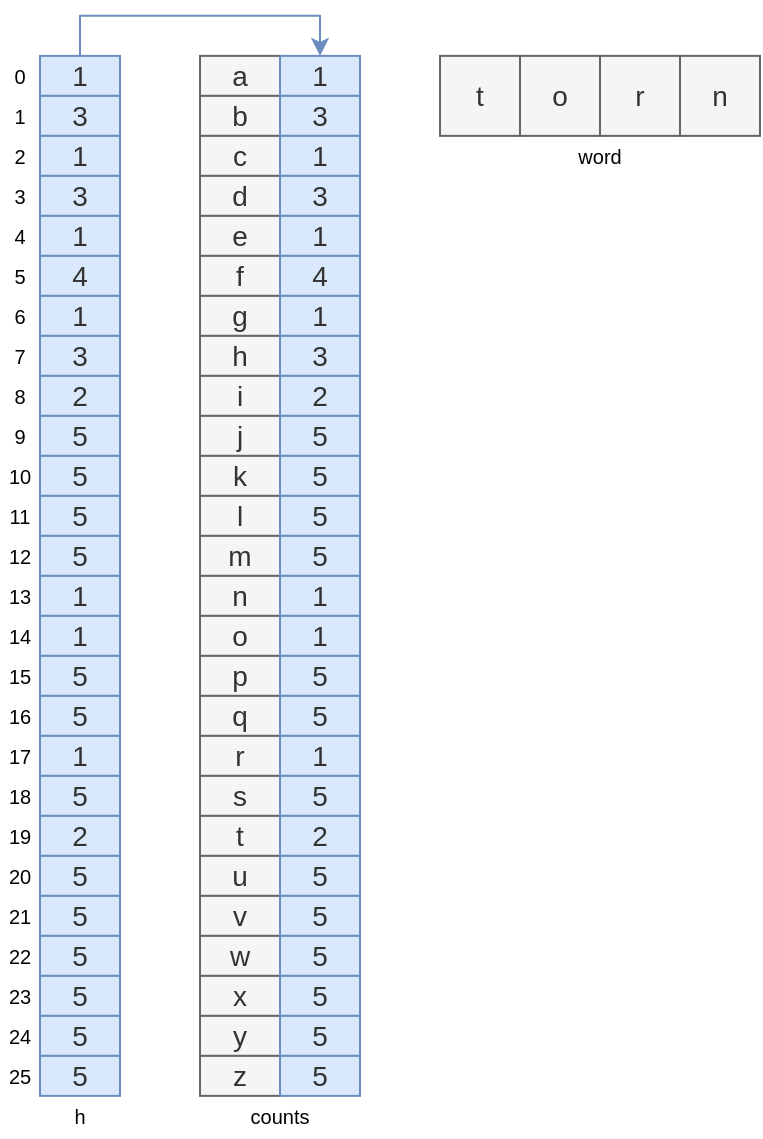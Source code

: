 <mxfile version="26.0.16" pages="4">
  <diagram name="1" id="raGk_D8FTLXwgUmbc4jt">
    <mxGraphModel dx="1430" dy="849" grid="1" gridSize="10" guides="1" tooltips="1" connect="1" arrows="1" fold="1" page="1" pageScale="1" pageWidth="460" pageHeight="640" math="0" shadow="0">
      <root>
        <mxCell id="0" />
        <mxCell id="1" parent="0" />
        <mxCell id="ppWKIRa7KteUTko_k6aL-136" style="edgeStyle=orthogonalEdgeStyle;rounded=0;orthogonalLoop=1;jettySize=auto;html=1;exitX=0.5;exitY=0;exitDx=0;exitDy=0;entryX=0.5;entryY=0;entryDx=0;entryDy=0;fillColor=#dae8fc;strokeColor=#6c8ebf;" parent="1" source="zCmTgFsGxIaxcytd8qIg-1" target="ppWKIRa7KteUTko_k6aL-110" edge="1">
          <mxGeometry relative="1" as="geometry" />
        </mxCell>
        <mxCell id="zCmTgFsGxIaxcytd8qIg-1" value="1" style="text;html=1;align=center;verticalAlign=middle;whiteSpace=wrap;rounded=0;fillColor=#dae8fc;strokeColor=#6c8ebf;fontSize=14;fontColor=#333333;" parent="1" vertex="1">
          <mxGeometry x="60" y="59.94" width="40" height="20" as="geometry" />
        </mxCell>
        <mxCell id="AQBsLTuEEX6UYwU5JBV7-1" value="h" style="text;html=1;align=center;verticalAlign=middle;whiteSpace=wrap;rounded=0;fontSize=10;" parent="1" vertex="1">
          <mxGeometry x="60" y="579.94" width="40" height="20" as="geometry" />
        </mxCell>
        <mxCell id="ppWKIRa7KteUTko_k6aL-1" value="3" style="text;html=1;align=center;verticalAlign=middle;whiteSpace=wrap;rounded=0;fillColor=#dae8fc;strokeColor=#6c8ebf;fontSize=14;fontColor=#333333;" parent="1" vertex="1">
          <mxGeometry x="60" y="79.94" width="40" height="20" as="geometry" />
        </mxCell>
        <mxCell id="ppWKIRa7KteUTko_k6aL-2" value="1" style="text;html=1;align=center;verticalAlign=middle;whiteSpace=wrap;rounded=0;fillColor=#dae8fc;strokeColor=#6c8ebf;fontSize=14;fontColor=#333333;" parent="1" vertex="1">
          <mxGeometry x="60" y="99.94" width="40" height="20" as="geometry" />
        </mxCell>
        <mxCell id="ppWKIRa7KteUTko_k6aL-3" value="3" style="text;html=1;align=center;verticalAlign=middle;whiteSpace=wrap;rounded=0;fillColor=#dae8fc;strokeColor=#6c8ebf;fontSize=14;fontColor=#333333;" parent="1" vertex="1">
          <mxGeometry x="60" y="119.94" width="40" height="20" as="geometry" />
        </mxCell>
        <mxCell id="ppWKIRa7KteUTko_k6aL-4" value="1" style="text;html=1;align=center;verticalAlign=middle;whiteSpace=wrap;rounded=0;fillColor=#dae8fc;strokeColor=#6c8ebf;fontSize=14;fontColor=#333333;" parent="1" vertex="1">
          <mxGeometry x="60" y="139.94" width="40" height="20" as="geometry" />
        </mxCell>
        <mxCell id="ppWKIRa7KteUTko_k6aL-5" value="4" style="text;html=1;align=center;verticalAlign=middle;whiteSpace=wrap;rounded=0;fillColor=#dae8fc;strokeColor=#6c8ebf;fontSize=14;fontColor=#333333;" parent="1" vertex="1">
          <mxGeometry x="60" y="159.94" width="40" height="20" as="geometry" />
        </mxCell>
        <mxCell id="ppWKIRa7KteUTko_k6aL-6" value="1" style="text;html=1;align=center;verticalAlign=middle;whiteSpace=wrap;rounded=0;fillColor=#dae8fc;strokeColor=#6c8ebf;fontSize=14;fontColor=#333333;" parent="1" vertex="1">
          <mxGeometry x="60" y="179.94" width="40" height="20" as="geometry" />
        </mxCell>
        <mxCell id="ppWKIRa7KteUTko_k6aL-7" value="3" style="text;html=1;align=center;verticalAlign=middle;whiteSpace=wrap;rounded=0;fillColor=#dae8fc;strokeColor=#6c8ebf;fontSize=14;fontColor=#333333;" parent="1" vertex="1">
          <mxGeometry x="60" y="199.94" width="40" height="20" as="geometry" />
        </mxCell>
        <mxCell id="ppWKIRa7KteUTko_k6aL-8" value="2" style="text;html=1;align=center;verticalAlign=middle;whiteSpace=wrap;rounded=0;fillColor=#dae8fc;strokeColor=#6c8ebf;fontSize=14;fontColor=#333333;" parent="1" vertex="1">
          <mxGeometry x="60" y="219.94" width="40" height="20" as="geometry" />
        </mxCell>
        <mxCell id="ppWKIRa7KteUTko_k6aL-11" value="5" style="text;html=1;align=center;verticalAlign=middle;whiteSpace=wrap;rounded=0;fillColor=#dae8fc;strokeColor=#6c8ebf;fontSize=14;fontColor=#333333;" parent="1" vertex="1">
          <mxGeometry x="60" y="239.94" width="40" height="20" as="geometry" />
        </mxCell>
        <mxCell id="ppWKIRa7KteUTko_k6aL-12" value="5" style="text;html=1;align=center;verticalAlign=middle;whiteSpace=wrap;rounded=0;fillColor=#dae8fc;strokeColor=#6c8ebf;fontSize=14;fontColor=#333333;" parent="1" vertex="1">
          <mxGeometry x="60" y="259.94" width="40" height="20" as="geometry" />
        </mxCell>
        <mxCell id="ppWKIRa7KteUTko_k6aL-13" value="5" style="text;html=1;align=center;verticalAlign=middle;whiteSpace=wrap;rounded=0;fillColor=#dae8fc;strokeColor=#6c8ebf;fontSize=14;fontColor=#333333;" parent="1" vertex="1">
          <mxGeometry x="60" y="279.94" width="40" height="20" as="geometry" />
        </mxCell>
        <mxCell id="ppWKIRa7KteUTko_k6aL-14" value="5" style="text;html=1;align=center;verticalAlign=middle;whiteSpace=wrap;rounded=0;fillColor=#dae8fc;strokeColor=#6c8ebf;fontSize=14;fontColor=#333333;" parent="1" vertex="1">
          <mxGeometry x="60" y="299.94" width="40" height="20" as="geometry" />
        </mxCell>
        <mxCell id="ppWKIRa7KteUTko_k6aL-15" value="1" style="text;html=1;align=center;verticalAlign=middle;whiteSpace=wrap;rounded=0;fillColor=#dae8fc;strokeColor=#6c8ebf;fontSize=14;fontColor=#333333;" parent="1" vertex="1">
          <mxGeometry x="60" y="319.94" width="40" height="20" as="geometry" />
        </mxCell>
        <mxCell id="ppWKIRa7KteUTko_k6aL-16" value="1" style="text;html=1;align=center;verticalAlign=middle;whiteSpace=wrap;rounded=0;fillColor=#dae8fc;strokeColor=#6c8ebf;fontSize=14;fontColor=#333333;" parent="1" vertex="1">
          <mxGeometry x="60" y="339.94" width="40" height="20" as="geometry" />
        </mxCell>
        <mxCell id="ppWKIRa7KteUTko_k6aL-17" value="5" style="text;html=1;align=center;verticalAlign=middle;whiteSpace=wrap;rounded=0;fillColor=#dae8fc;strokeColor=#6c8ebf;fontSize=14;fontColor=#333333;" parent="1" vertex="1">
          <mxGeometry x="60" y="359.94" width="40" height="20" as="geometry" />
        </mxCell>
        <mxCell id="ppWKIRa7KteUTko_k6aL-18" value="5" style="text;html=1;align=center;verticalAlign=middle;whiteSpace=wrap;rounded=0;fillColor=#dae8fc;strokeColor=#6c8ebf;fontSize=14;fontColor=#333333;" parent="1" vertex="1">
          <mxGeometry x="60" y="379.94" width="40" height="20" as="geometry" />
        </mxCell>
        <mxCell id="ppWKIRa7KteUTko_k6aL-20" value="1" style="text;html=1;align=center;verticalAlign=middle;whiteSpace=wrap;rounded=0;fillColor=#dae8fc;strokeColor=#6c8ebf;fontSize=14;fontColor=#333333;" parent="1" vertex="1">
          <mxGeometry x="60" y="399.94" width="40" height="20" as="geometry" />
        </mxCell>
        <mxCell id="ppWKIRa7KteUTko_k6aL-21" value="5" style="text;html=1;align=center;verticalAlign=middle;whiteSpace=wrap;rounded=0;fillColor=#dae8fc;strokeColor=#6c8ebf;fontSize=14;fontColor=#333333;" parent="1" vertex="1">
          <mxGeometry x="60" y="419.94" width="40" height="20" as="geometry" />
        </mxCell>
        <mxCell id="ppWKIRa7KteUTko_k6aL-22" value="2" style="text;html=1;align=center;verticalAlign=middle;whiteSpace=wrap;rounded=0;fillColor=#dae8fc;strokeColor=#6c8ebf;fontSize=14;fontColor=#333333;" parent="1" vertex="1">
          <mxGeometry x="60" y="439.94" width="40" height="20" as="geometry" />
        </mxCell>
        <mxCell id="ppWKIRa7KteUTko_k6aL-23" value="5" style="text;html=1;align=center;verticalAlign=middle;whiteSpace=wrap;rounded=0;fillColor=#dae8fc;strokeColor=#6c8ebf;fontSize=14;fontColor=#333333;" parent="1" vertex="1">
          <mxGeometry x="60" y="459.94" width="40" height="20" as="geometry" />
        </mxCell>
        <mxCell id="ppWKIRa7KteUTko_k6aL-24" value="5" style="text;html=1;align=center;verticalAlign=middle;whiteSpace=wrap;rounded=0;fillColor=#dae8fc;strokeColor=#6c8ebf;fontSize=14;fontColor=#333333;" parent="1" vertex="1">
          <mxGeometry x="60" y="479.94" width="40" height="20" as="geometry" />
        </mxCell>
        <mxCell id="ppWKIRa7KteUTko_k6aL-25" value="5" style="text;html=1;align=center;verticalAlign=middle;whiteSpace=wrap;rounded=0;fillColor=#dae8fc;strokeColor=#6c8ebf;fontSize=14;fontColor=#333333;" parent="1" vertex="1">
          <mxGeometry x="60" y="499.94" width="40" height="20" as="geometry" />
        </mxCell>
        <mxCell id="ppWKIRa7KteUTko_k6aL-26" value="5" style="text;html=1;align=center;verticalAlign=middle;whiteSpace=wrap;rounded=0;fillColor=#dae8fc;strokeColor=#6c8ebf;fontSize=14;fontColor=#333333;" parent="1" vertex="1">
          <mxGeometry x="60" y="519.94" width="40" height="20" as="geometry" />
        </mxCell>
        <mxCell id="ppWKIRa7KteUTko_k6aL-27" value="5" style="text;html=1;align=center;verticalAlign=middle;whiteSpace=wrap;rounded=0;fillColor=#dae8fc;strokeColor=#6c8ebf;fontSize=14;fontColor=#333333;" parent="1" vertex="1">
          <mxGeometry x="60" y="539.94" width="40" height="20" as="geometry" />
        </mxCell>
        <mxCell id="ppWKIRa7KteUTko_k6aL-28" value="5" style="text;html=1;align=center;verticalAlign=middle;whiteSpace=wrap;rounded=0;fillColor=#dae8fc;strokeColor=#6c8ebf;fontSize=14;fontColor=#333333;" parent="1" vertex="1">
          <mxGeometry x="60" y="559.94" width="40" height="20" as="geometry" />
        </mxCell>
        <mxCell id="ppWKIRa7KteUTko_k6aL-31" value="0" style="text;html=1;align=center;verticalAlign=middle;whiteSpace=wrap;rounded=0;fontSize=10;" parent="1" vertex="1">
          <mxGeometry x="40" y="59.94" width="20" height="20" as="geometry" />
        </mxCell>
        <mxCell id="ppWKIRa7KteUTko_k6aL-32" value="1" style="text;html=1;align=center;verticalAlign=middle;whiteSpace=wrap;rounded=0;fontSize=10;" parent="1" vertex="1">
          <mxGeometry x="40" y="79.94" width="20" height="20" as="geometry" />
        </mxCell>
        <mxCell id="ppWKIRa7KteUTko_k6aL-33" value="2" style="text;html=1;align=center;verticalAlign=middle;whiteSpace=wrap;rounded=0;fontSize=10;" parent="1" vertex="1">
          <mxGeometry x="40" y="99.94" width="20" height="20" as="geometry" />
        </mxCell>
        <mxCell id="ppWKIRa7KteUTko_k6aL-34" value="3" style="text;html=1;align=center;verticalAlign=middle;whiteSpace=wrap;rounded=0;fontSize=10;" parent="1" vertex="1">
          <mxGeometry x="40" y="119.94" width="20" height="20" as="geometry" />
        </mxCell>
        <mxCell id="ppWKIRa7KteUTko_k6aL-35" value="4" style="text;html=1;align=center;verticalAlign=middle;whiteSpace=wrap;rounded=0;fontSize=10;" parent="1" vertex="1">
          <mxGeometry x="40" y="139.94" width="20" height="20" as="geometry" />
        </mxCell>
        <mxCell id="ppWKIRa7KteUTko_k6aL-36" value="5" style="text;html=1;align=center;verticalAlign=middle;whiteSpace=wrap;rounded=0;fontSize=10;" parent="1" vertex="1">
          <mxGeometry x="40" y="159.94" width="20" height="20" as="geometry" />
        </mxCell>
        <mxCell id="ppWKIRa7KteUTko_k6aL-37" value="6" style="text;html=1;align=center;verticalAlign=middle;whiteSpace=wrap;rounded=0;fontSize=10;" parent="1" vertex="1">
          <mxGeometry x="40" y="179.94" width="20" height="20" as="geometry" />
        </mxCell>
        <mxCell id="ppWKIRa7KteUTko_k6aL-38" value="7" style="text;html=1;align=center;verticalAlign=middle;whiteSpace=wrap;rounded=0;fontSize=10;" parent="1" vertex="1">
          <mxGeometry x="40" y="199.94" width="20" height="20" as="geometry" />
        </mxCell>
        <mxCell id="ppWKIRa7KteUTko_k6aL-39" value="8" style="text;html=1;align=center;verticalAlign=middle;whiteSpace=wrap;rounded=0;fontSize=10;" parent="1" vertex="1">
          <mxGeometry x="40" y="219.94" width="20" height="20" as="geometry" />
        </mxCell>
        <mxCell id="ppWKIRa7KteUTko_k6aL-40" value="9" style="text;html=1;align=center;verticalAlign=middle;whiteSpace=wrap;rounded=0;fontSize=10;" parent="1" vertex="1">
          <mxGeometry x="40" y="239.94" width="20" height="20" as="geometry" />
        </mxCell>
        <mxCell id="ppWKIRa7KteUTko_k6aL-41" value="10" style="text;html=1;align=center;verticalAlign=middle;whiteSpace=wrap;rounded=0;fontSize=10;" parent="1" vertex="1">
          <mxGeometry x="40" y="259.94" width="20" height="20" as="geometry" />
        </mxCell>
        <mxCell id="ppWKIRa7KteUTko_k6aL-42" value="11" style="text;html=1;align=center;verticalAlign=middle;whiteSpace=wrap;rounded=0;fontSize=10;" parent="1" vertex="1">
          <mxGeometry x="40" y="279.94" width="20" height="20" as="geometry" />
        </mxCell>
        <mxCell id="ppWKIRa7KteUTko_k6aL-43" value="12" style="text;html=1;align=center;verticalAlign=middle;whiteSpace=wrap;rounded=0;fontSize=10;" parent="1" vertex="1">
          <mxGeometry x="40" y="299.94" width="20" height="20" as="geometry" />
        </mxCell>
        <mxCell id="ppWKIRa7KteUTko_k6aL-44" value="13" style="text;html=1;align=center;verticalAlign=middle;whiteSpace=wrap;rounded=0;fontSize=10;" parent="1" vertex="1">
          <mxGeometry x="40" y="319.94" width="20" height="20" as="geometry" />
        </mxCell>
        <mxCell id="ppWKIRa7KteUTko_k6aL-45" value="14" style="text;html=1;align=center;verticalAlign=middle;whiteSpace=wrap;rounded=0;fontSize=10;" parent="1" vertex="1">
          <mxGeometry x="40" y="339.94" width="20" height="20" as="geometry" />
        </mxCell>
        <mxCell id="ppWKIRa7KteUTko_k6aL-46" value="15" style="text;html=1;align=center;verticalAlign=middle;whiteSpace=wrap;rounded=0;fontSize=10;" parent="1" vertex="1">
          <mxGeometry x="40" y="359.94" width="20" height="20" as="geometry" />
        </mxCell>
        <mxCell id="ppWKIRa7KteUTko_k6aL-47" value="16" style="text;html=1;align=center;verticalAlign=middle;whiteSpace=wrap;rounded=0;fontSize=10;" parent="1" vertex="1">
          <mxGeometry x="40" y="379.94" width="20" height="20" as="geometry" />
        </mxCell>
        <mxCell id="ppWKIRa7KteUTko_k6aL-48" value="17" style="text;html=1;align=center;verticalAlign=middle;whiteSpace=wrap;rounded=0;fontSize=10;" parent="1" vertex="1">
          <mxGeometry x="40" y="399.94" width="20" height="20" as="geometry" />
        </mxCell>
        <mxCell id="ppWKIRa7KteUTko_k6aL-49" value="18" style="text;html=1;align=center;verticalAlign=middle;whiteSpace=wrap;rounded=0;fontSize=10;" parent="1" vertex="1">
          <mxGeometry x="40" y="419.94" width="20" height="20" as="geometry" />
        </mxCell>
        <mxCell id="ppWKIRa7KteUTko_k6aL-50" value="19" style="text;html=1;align=center;verticalAlign=middle;whiteSpace=wrap;rounded=0;fontSize=10;" parent="1" vertex="1">
          <mxGeometry x="40" y="439.94" width="20" height="20" as="geometry" />
        </mxCell>
        <mxCell id="ppWKIRa7KteUTko_k6aL-51" value="20" style="text;html=1;align=center;verticalAlign=middle;whiteSpace=wrap;rounded=0;fontSize=10;" parent="1" vertex="1">
          <mxGeometry x="40" y="459.94" width="20" height="20" as="geometry" />
        </mxCell>
        <mxCell id="ppWKIRa7KteUTko_k6aL-52" value="21" style="text;html=1;align=center;verticalAlign=middle;whiteSpace=wrap;rounded=0;fontSize=10;" parent="1" vertex="1">
          <mxGeometry x="40" y="479.94" width="20" height="20" as="geometry" />
        </mxCell>
        <mxCell id="ppWKIRa7KteUTko_k6aL-53" value="22" style="text;html=1;align=center;verticalAlign=middle;whiteSpace=wrap;rounded=0;fontSize=10;" parent="1" vertex="1">
          <mxGeometry x="40" y="499.94" width="20" height="20" as="geometry" />
        </mxCell>
        <mxCell id="ppWKIRa7KteUTko_k6aL-54" value="23" style="text;html=1;align=center;verticalAlign=middle;whiteSpace=wrap;rounded=0;fontSize=10;" parent="1" vertex="1">
          <mxGeometry x="40" y="519.94" width="20" height="20" as="geometry" />
        </mxCell>
        <mxCell id="ppWKIRa7KteUTko_k6aL-55" value="24" style="text;html=1;align=center;verticalAlign=middle;whiteSpace=wrap;rounded=0;fontSize=10;" parent="1" vertex="1">
          <mxGeometry x="40" y="539.94" width="20" height="20" as="geometry" />
        </mxCell>
        <mxCell id="ppWKIRa7KteUTko_k6aL-56" value="25" style="text;html=1;align=center;verticalAlign=middle;whiteSpace=wrap;rounded=0;fontSize=10;" parent="1" vertex="1">
          <mxGeometry x="40" y="559.94" width="20" height="20" as="geometry" />
        </mxCell>
        <mxCell id="ppWKIRa7KteUTko_k6aL-57" value="a" style="text;html=1;align=center;verticalAlign=middle;whiteSpace=wrap;rounded=0;fillColor=#f5f5f5;strokeColor=#666666;fontSize=14;fontColor=#333333;" parent="1" vertex="1">
          <mxGeometry x="140" y="59.94" width="40" height="20" as="geometry" />
        </mxCell>
        <mxCell id="ppWKIRa7KteUTko_k6aL-58" value="counts" style="text;html=1;align=center;verticalAlign=middle;whiteSpace=wrap;rounded=0;fontSize=10;" parent="1" vertex="1">
          <mxGeometry x="140" y="579.94" width="80" height="20" as="geometry" />
        </mxCell>
        <mxCell id="ppWKIRa7KteUTko_k6aL-59" value="b" style="text;html=1;align=center;verticalAlign=middle;whiteSpace=wrap;rounded=0;fillColor=#f5f5f5;strokeColor=#666666;fontSize=14;fontColor=#333333;" parent="1" vertex="1">
          <mxGeometry x="140" y="79.94" width="40" height="20" as="geometry" />
        </mxCell>
        <mxCell id="ppWKIRa7KteUTko_k6aL-60" value="c" style="text;html=1;align=center;verticalAlign=middle;whiteSpace=wrap;rounded=0;fillColor=#f5f5f5;strokeColor=#666666;fontSize=14;fontColor=#333333;" parent="1" vertex="1">
          <mxGeometry x="140" y="99.94" width="40" height="20" as="geometry" />
        </mxCell>
        <mxCell id="ppWKIRa7KteUTko_k6aL-61" value="d" style="text;html=1;align=center;verticalAlign=middle;whiteSpace=wrap;rounded=0;fillColor=#f5f5f5;strokeColor=#666666;fontSize=14;fontColor=#333333;" parent="1" vertex="1">
          <mxGeometry x="140" y="119.94" width="40" height="20" as="geometry" />
        </mxCell>
        <mxCell id="ppWKIRa7KteUTko_k6aL-62" value="e" style="text;html=1;align=center;verticalAlign=middle;whiteSpace=wrap;rounded=0;fillColor=#f5f5f5;strokeColor=#666666;fontSize=14;fontColor=#333333;" parent="1" vertex="1">
          <mxGeometry x="140" y="139.94" width="40" height="20" as="geometry" />
        </mxCell>
        <mxCell id="ppWKIRa7KteUTko_k6aL-63" value="f" style="text;html=1;align=center;verticalAlign=middle;whiteSpace=wrap;rounded=0;fillColor=#f5f5f5;strokeColor=#666666;fontSize=14;fontColor=#333333;" parent="1" vertex="1">
          <mxGeometry x="140" y="159.94" width="40" height="20" as="geometry" />
        </mxCell>
        <mxCell id="ppWKIRa7KteUTko_k6aL-64" value="g" style="text;html=1;align=center;verticalAlign=middle;whiteSpace=wrap;rounded=0;fillColor=#f5f5f5;strokeColor=#666666;fontSize=14;fontColor=#333333;" parent="1" vertex="1">
          <mxGeometry x="140" y="179.94" width="40" height="20" as="geometry" />
        </mxCell>
        <mxCell id="ppWKIRa7KteUTko_k6aL-65" value="h" style="text;html=1;align=center;verticalAlign=middle;whiteSpace=wrap;rounded=0;fillColor=#f5f5f5;strokeColor=#666666;fontSize=14;fontColor=#333333;" parent="1" vertex="1">
          <mxGeometry x="140" y="199.94" width="40" height="20" as="geometry" />
        </mxCell>
        <mxCell id="ppWKIRa7KteUTko_k6aL-66" value="i" style="text;html=1;align=center;verticalAlign=middle;whiteSpace=wrap;rounded=0;fillColor=#f5f5f5;strokeColor=#666666;fontSize=14;fontColor=#333333;" parent="1" vertex="1">
          <mxGeometry x="140" y="219.94" width="40" height="20" as="geometry" />
        </mxCell>
        <mxCell id="ppWKIRa7KteUTko_k6aL-67" value="j" style="text;html=1;align=center;verticalAlign=middle;whiteSpace=wrap;rounded=0;fillColor=#f5f5f5;strokeColor=#666666;fontSize=14;fontColor=#333333;" parent="1" vertex="1">
          <mxGeometry x="140" y="239.94" width="40" height="20" as="geometry" />
        </mxCell>
        <mxCell id="ppWKIRa7KteUTko_k6aL-68" value="k" style="text;html=1;align=center;verticalAlign=middle;whiteSpace=wrap;rounded=0;fillColor=#f5f5f5;strokeColor=#666666;fontSize=14;fontColor=#333333;" parent="1" vertex="1">
          <mxGeometry x="140" y="259.94" width="40" height="20" as="geometry" />
        </mxCell>
        <mxCell id="ppWKIRa7KteUTko_k6aL-69" value="l" style="text;html=1;align=center;verticalAlign=middle;whiteSpace=wrap;rounded=0;fillColor=#f5f5f5;strokeColor=#666666;fontSize=14;fontColor=#333333;" parent="1" vertex="1">
          <mxGeometry x="140" y="279.94" width="40" height="20" as="geometry" />
        </mxCell>
        <mxCell id="ppWKIRa7KteUTko_k6aL-70" value="m" style="text;html=1;align=center;verticalAlign=middle;whiteSpace=wrap;rounded=0;fillColor=#f5f5f5;strokeColor=#666666;fontSize=14;fontColor=#333333;" parent="1" vertex="1">
          <mxGeometry x="140" y="299.94" width="40" height="20" as="geometry" />
        </mxCell>
        <mxCell id="ppWKIRa7KteUTko_k6aL-71" value="n" style="text;html=1;align=center;verticalAlign=middle;whiteSpace=wrap;rounded=0;fillColor=#f5f5f5;strokeColor=#666666;fontSize=14;fontColor=#333333;" parent="1" vertex="1">
          <mxGeometry x="140" y="319.94" width="40" height="20" as="geometry" />
        </mxCell>
        <mxCell id="ppWKIRa7KteUTko_k6aL-72" value="o" style="text;html=1;align=center;verticalAlign=middle;whiteSpace=wrap;rounded=0;fillColor=#f5f5f5;strokeColor=#666666;fontSize=14;fontColor=#333333;" parent="1" vertex="1">
          <mxGeometry x="140" y="339.94" width="40" height="20" as="geometry" />
        </mxCell>
        <mxCell id="ppWKIRa7KteUTko_k6aL-73" value="p" style="text;html=1;align=center;verticalAlign=middle;whiteSpace=wrap;rounded=0;fillColor=#f5f5f5;strokeColor=#666666;fontSize=14;fontColor=#333333;" parent="1" vertex="1">
          <mxGeometry x="140" y="359.94" width="40" height="20" as="geometry" />
        </mxCell>
        <mxCell id="ppWKIRa7KteUTko_k6aL-74" value="q" style="text;html=1;align=center;verticalAlign=middle;whiteSpace=wrap;rounded=0;fillColor=#f5f5f5;strokeColor=#666666;fontSize=14;fontColor=#333333;" parent="1" vertex="1">
          <mxGeometry x="140" y="379.94" width="40" height="20" as="geometry" />
        </mxCell>
        <mxCell id="ppWKIRa7KteUTko_k6aL-75" value="r" style="text;html=1;align=center;verticalAlign=middle;whiteSpace=wrap;rounded=0;fillColor=#f5f5f5;strokeColor=#666666;fontSize=14;fontColor=#333333;" parent="1" vertex="1">
          <mxGeometry x="140" y="399.94" width="40" height="20" as="geometry" />
        </mxCell>
        <mxCell id="ppWKIRa7KteUTko_k6aL-76" value="s" style="text;html=1;align=center;verticalAlign=middle;whiteSpace=wrap;rounded=0;fillColor=#f5f5f5;strokeColor=#666666;fontSize=14;fontColor=#333333;" parent="1" vertex="1">
          <mxGeometry x="140" y="419.94" width="40" height="20" as="geometry" />
        </mxCell>
        <mxCell id="ppWKIRa7KteUTko_k6aL-77" value="t" style="text;html=1;align=center;verticalAlign=middle;whiteSpace=wrap;rounded=0;fillColor=#f5f5f5;strokeColor=#666666;fontSize=14;fontColor=#333333;" parent="1" vertex="1">
          <mxGeometry x="140" y="439.94" width="40" height="20" as="geometry" />
        </mxCell>
        <mxCell id="ppWKIRa7KteUTko_k6aL-78" value="u" style="text;html=1;align=center;verticalAlign=middle;whiteSpace=wrap;rounded=0;fillColor=#f5f5f5;strokeColor=#666666;fontSize=14;fontColor=#333333;" parent="1" vertex="1">
          <mxGeometry x="140" y="459.94" width="40" height="20" as="geometry" />
        </mxCell>
        <mxCell id="ppWKIRa7KteUTko_k6aL-79" value="v" style="text;html=1;align=center;verticalAlign=middle;whiteSpace=wrap;rounded=0;fillColor=#f5f5f5;strokeColor=#666666;fontSize=14;fontColor=#333333;" parent="1" vertex="1">
          <mxGeometry x="140" y="479.94" width="40" height="20" as="geometry" />
        </mxCell>
        <mxCell id="ppWKIRa7KteUTko_k6aL-80" value="w" style="text;html=1;align=center;verticalAlign=middle;whiteSpace=wrap;rounded=0;fillColor=#f5f5f5;strokeColor=#666666;fontSize=14;fontColor=#333333;" parent="1" vertex="1">
          <mxGeometry x="140" y="499.94" width="40" height="20" as="geometry" />
        </mxCell>
        <mxCell id="ppWKIRa7KteUTko_k6aL-81" value="x" style="text;html=1;align=center;verticalAlign=middle;whiteSpace=wrap;rounded=0;fillColor=#f5f5f5;strokeColor=#666666;fontSize=14;fontColor=#333333;" parent="1" vertex="1">
          <mxGeometry x="140" y="519.94" width="40" height="20" as="geometry" />
        </mxCell>
        <mxCell id="ppWKIRa7KteUTko_k6aL-82" value="y" style="text;html=1;align=center;verticalAlign=middle;whiteSpace=wrap;rounded=0;fillColor=#f5f5f5;strokeColor=#666666;fontSize=14;fontColor=#333333;" parent="1" vertex="1">
          <mxGeometry x="140" y="539.94" width="40" height="20" as="geometry" />
        </mxCell>
        <mxCell id="ppWKIRa7KteUTko_k6aL-83" value="z" style="text;html=1;align=center;verticalAlign=middle;whiteSpace=wrap;rounded=0;fillColor=#f5f5f5;strokeColor=#666666;fontSize=14;fontColor=#333333;" parent="1" vertex="1">
          <mxGeometry x="140" y="559.94" width="40" height="20" as="geometry" />
        </mxCell>
        <mxCell id="ppWKIRa7KteUTko_k6aL-110" value="1" style="text;html=1;align=center;verticalAlign=middle;whiteSpace=wrap;rounded=0;fillColor=#dae8fc;strokeColor=#6c8ebf;fontSize=14;fontColor=#333333;" parent="1" vertex="1">
          <mxGeometry x="180" y="59.94" width="40" height="20" as="geometry" />
        </mxCell>
        <mxCell id="ppWKIRa7KteUTko_k6aL-111" value="3" style="text;html=1;align=center;verticalAlign=middle;whiteSpace=wrap;rounded=0;fillColor=#dae8fc;strokeColor=#6c8ebf;fontSize=14;fontColor=#333333;" parent="1" vertex="1">
          <mxGeometry x="180" y="79.94" width="40" height="20" as="geometry" />
        </mxCell>
        <mxCell id="ppWKIRa7KteUTko_k6aL-112" value="1" style="text;html=1;align=center;verticalAlign=middle;whiteSpace=wrap;rounded=0;fillColor=#dae8fc;strokeColor=#6c8ebf;fontSize=14;fontColor=#333333;" parent="1" vertex="1">
          <mxGeometry x="180" y="99.94" width="40" height="20" as="geometry" />
        </mxCell>
        <mxCell id="ppWKIRa7KteUTko_k6aL-113" value="3" style="text;html=1;align=center;verticalAlign=middle;whiteSpace=wrap;rounded=0;fillColor=#dae8fc;strokeColor=#6c8ebf;fontSize=14;fontColor=#333333;" parent="1" vertex="1">
          <mxGeometry x="180" y="119.94" width="40" height="20" as="geometry" />
        </mxCell>
        <mxCell id="ppWKIRa7KteUTko_k6aL-114" value="1" style="text;html=1;align=center;verticalAlign=middle;whiteSpace=wrap;rounded=0;fillColor=#dae8fc;strokeColor=#6c8ebf;fontSize=14;fontColor=#333333;" parent="1" vertex="1">
          <mxGeometry x="180" y="139.94" width="40" height="20" as="geometry" />
        </mxCell>
        <mxCell id="ppWKIRa7KteUTko_k6aL-115" value="4" style="text;html=1;align=center;verticalAlign=middle;whiteSpace=wrap;rounded=0;fillColor=#dae8fc;strokeColor=#6c8ebf;fontSize=14;fontColor=#333333;" parent="1" vertex="1">
          <mxGeometry x="180" y="159.94" width="40" height="20" as="geometry" />
        </mxCell>
        <mxCell id="ppWKIRa7KteUTko_k6aL-116" value="1" style="text;html=1;align=center;verticalAlign=middle;whiteSpace=wrap;rounded=0;fillColor=#dae8fc;strokeColor=#6c8ebf;fontSize=14;fontColor=#333333;" parent="1" vertex="1">
          <mxGeometry x="180" y="179.94" width="40" height="20" as="geometry" />
        </mxCell>
        <mxCell id="ppWKIRa7KteUTko_k6aL-117" value="3" style="text;html=1;align=center;verticalAlign=middle;whiteSpace=wrap;rounded=0;fillColor=#dae8fc;strokeColor=#6c8ebf;fontSize=14;fontColor=#333333;" parent="1" vertex="1">
          <mxGeometry x="180" y="199.94" width="40" height="20" as="geometry" />
        </mxCell>
        <mxCell id="ppWKIRa7KteUTko_k6aL-118" value="2" style="text;html=1;align=center;verticalAlign=middle;whiteSpace=wrap;rounded=0;fillColor=#dae8fc;strokeColor=#6c8ebf;fontSize=14;fontColor=#333333;" parent="1" vertex="1">
          <mxGeometry x="180" y="219.94" width="40" height="20" as="geometry" />
        </mxCell>
        <mxCell id="ppWKIRa7KteUTko_k6aL-119" value="5" style="text;html=1;align=center;verticalAlign=middle;whiteSpace=wrap;rounded=0;fillColor=#dae8fc;strokeColor=#6c8ebf;fontSize=14;fontColor=#333333;" parent="1" vertex="1">
          <mxGeometry x="180" y="239.94" width="40" height="20" as="geometry" />
        </mxCell>
        <mxCell id="ppWKIRa7KteUTko_k6aL-120" value="5" style="text;html=1;align=center;verticalAlign=middle;whiteSpace=wrap;rounded=0;fillColor=#dae8fc;strokeColor=#6c8ebf;fontSize=14;fontColor=#333333;" parent="1" vertex="1">
          <mxGeometry x="180" y="259.94" width="40" height="20" as="geometry" />
        </mxCell>
        <mxCell id="ppWKIRa7KteUTko_k6aL-121" value="5" style="text;html=1;align=center;verticalAlign=middle;whiteSpace=wrap;rounded=0;fillColor=#dae8fc;strokeColor=#6c8ebf;fontSize=14;fontColor=#333333;" parent="1" vertex="1">
          <mxGeometry x="180" y="279.94" width="40" height="20" as="geometry" />
        </mxCell>
        <mxCell id="ppWKIRa7KteUTko_k6aL-122" value="5" style="text;html=1;align=center;verticalAlign=middle;whiteSpace=wrap;rounded=0;fillColor=#dae8fc;strokeColor=#6c8ebf;fontSize=14;fontColor=#333333;" parent="1" vertex="1">
          <mxGeometry x="180" y="299.94" width="40" height="20" as="geometry" />
        </mxCell>
        <mxCell id="ppWKIRa7KteUTko_k6aL-123" value="1" style="text;html=1;align=center;verticalAlign=middle;whiteSpace=wrap;rounded=0;fillColor=#dae8fc;strokeColor=#6c8ebf;fontSize=14;fontColor=#333333;" parent="1" vertex="1">
          <mxGeometry x="180" y="319.94" width="40" height="20" as="geometry" />
        </mxCell>
        <mxCell id="ppWKIRa7KteUTko_k6aL-124" value="1" style="text;html=1;align=center;verticalAlign=middle;whiteSpace=wrap;rounded=0;fillColor=#dae8fc;strokeColor=#6c8ebf;fontSize=14;fontColor=#333333;" parent="1" vertex="1">
          <mxGeometry x="180" y="339.94" width="40" height="20" as="geometry" />
        </mxCell>
        <mxCell id="ppWKIRa7KteUTko_k6aL-125" value="5" style="text;html=1;align=center;verticalAlign=middle;whiteSpace=wrap;rounded=0;fillColor=#dae8fc;strokeColor=#6c8ebf;fontSize=14;fontColor=#333333;" parent="1" vertex="1">
          <mxGeometry x="180" y="359.94" width="40" height="20" as="geometry" />
        </mxCell>
        <mxCell id="ppWKIRa7KteUTko_k6aL-126" value="5" style="text;html=1;align=center;verticalAlign=middle;whiteSpace=wrap;rounded=0;fillColor=#dae8fc;strokeColor=#6c8ebf;fontSize=14;fontColor=#333333;" parent="1" vertex="1">
          <mxGeometry x="180" y="379.94" width="40" height="20" as="geometry" />
        </mxCell>
        <mxCell id="ppWKIRa7KteUTko_k6aL-127" value="1" style="text;html=1;align=center;verticalAlign=middle;whiteSpace=wrap;rounded=0;fillColor=#dae8fc;strokeColor=#6c8ebf;fontSize=14;fontColor=#333333;" parent="1" vertex="1">
          <mxGeometry x="180" y="399.94" width="40" height="20" as="geometry" />
        </mxCell>
        <mxCell id="ppWKIRa7KteUTko_k6aL-128" value="5" style="text;html=1;align=center;verticalAlign=middle;whiteSpace=wrap;rounded=0;fillColor=#dae8fc;strokeColor=#6c8ebf;fontSize=14;fontColor=#333333;" parent="1" vertex="1">
          <mxGeometry x="180" y="419.94" width="40" height="20" as="geometry" />
        </mxCell>
        <mxCell id="ppWKIRa7KteUTko_k6aL-129" value="2" style="text;html=1;align=center;verticalAlign=middle;whiteSpace=wrap;rounded=0;fillColor=#dae8fc;strokeColor=#6c8ebf;fontSize=14;fontColor=#333333;" parent="1" vertex="1">
          <mxGeometry x="180" y="439.94" width="40" height="20" as="geometry" />
        </mxCell>
        <mxCell id="ppWKIRa7KteUTko_k6aL-130" value="5" style="text;html=1;align=center;verticalAlign=middle;whiteSpace=wrap;rounded=0;fillColor=#dae8fc;strokeColor=#6c8ebf;fontSize=14;fontColor=#333333;" parent="1" vertex="1">
          <mxGeometry x="180" y="459.94" width="40" height="20" as="geometry" />
        </mxCell>
        <mxCell id="ppWKIRa7KteUTko_k6aL-131" value="5" style="text;html=1;align=center;verticalAlign=middle;whiteSpace=wrap;rounded=0;fillColor=#dae8fc;strokeColor=#6c8ebf;fontSize=14;fontColor=#333333;" parent="1" vertex="1">
          <mxGeometry x="180" y="479.94" width="40" height="20" as="geometry" />
        </mxCell>
        <mxCell id="ppWKIRa7KteUTko_k6aL-132" value="5" style="text;html=1;align=center;verticalAlign=middle;whiteSpace=wrap;rounded=0;fillColor=#dae8fc;strokeColor=#6c8ebf;fontSize=14;fontColor=#333333;" parent="1" vertex="1">
          <mxGeometry x="180" y="499.94" width="40" height="20" as="geometry" />
        </mxCell>
        <mxCell id="ppWKIRa7KteUTko_k6aL-133" value="5" style="text;html=1;align=center;verticalAlign=middle;whiteSpace=wrap;rounded=0;fillColor=#dae8fc;strokeColor=#6c8ebf;fontSize=14;fontColor=#333333;" parent="1" vertex="1">
          <mxGeometry x="180" y="519.94" width="40" height="20" as="geometry" />
        </mxCell>
        <mxCell id="ppWKIRa7KteUTko_k6aL-134" value="5" style="text;html=1;align=center;verticalAlign=middle;whiteSpace=wrap;rounded=0;fillColor=#dae8fc;strokeColor=#6c8ebf;fontSize=14;fontColor=#333333;" parent="1" vertex="1">
          <mxGeometry x="180" y="539.94" width="40" height="20" as="geometry" />
        </mxCell>
        <mxCell id="ppWKIRa7KteUTko_k6aL-135" value="5" style="text;html=1;align=center;verticalAlign=middle;whiteSpace=wrap;rounded=0;fillColor=#dae8fc;strokeColor=#6c8ebf;fontSize=14;fontColor=#333333;" parent="1" vertex="1">
          <mxGeometry x="180" y="559.94" width="40" height="20" as="geometry" />
        </mxCell>
        <mxCell id="YTAvljLb_3T_4oYTRKrc-1" value="t" style="text;html=1;align=center;verticalAlign=middle;whiteSpace=wrap;rounded=0;fillColor=#f5f5f5;strokeColor=#666666;fontSize=14;fontColor=#333333;" parent="1" vertex="1">
          <mxGeometry x="260" y="59.94" width="40" height="40" as="geometry" />
        </mxCell>
        <mxCell id="YTAvljLb_3T_4oYTRKrc-2" value="o" style="text;html=1;align=center;verticalAlign=middle;whiteSpace=wrap;rounded=0;fillColor=#f5f5f5;strokeColor=#666666;fontSize=14;fontColor=#333333;" parent="1" vertex="1">
          <mxGeometry x="300" y="59.94" width="40" height="40" as="geometry" />
        </mxCell>
        <mxCell id="YTAvljLb_3T_4oYTRKrc-3" value="r" style="text;html=1;align=center;verticalAlign=middle;whiteSpace=wrap;rounded=0;fillColor=#f5f5f5;strokeColor=#666666;fontSize=14;fontColor=#333333;" parent="1" vertex="1">
          <mxGeometry x="340" y="59.94" width="40" height="40" as="geometry" />
        </mxCell>
        <mxCell id="YTAvljLb_3T_4oYTRKrc-4" value="n" style="text;html=1;align=center;verticalAlign=middle;whiteSpace=wrap;rounded=0;fillColor=#f5f5f5;strokeColor=#666666;fontSize=14;fontColor=#333333;" parent="1" vertex="1">
          <mxGeometry x="380" y="59.94" width="40" height="40" as="geometry" />
        </mxCell>
        <mxCell id="YTAvljLb_3T_4oYTRKrc-5" value="word" style="text;html=1;align=center;verticalAlign=middle;whiteSpace=wrap;rounded=0;fontSize=10;" parent="1" vertex="1">
          <mxGeometry x="260" y="99.94" width="160" height="20" as="geometry" />
        </mxCell>
      </root>
    </mxGraphModel>
  </diagram>
  <diagram name="2" id="MT5O9i_2UncMAVttdx2T">
    <mxGraphModel dx="1430" dy="849" grid="1" gridSize="10" guides="1" tooltips="1" connect="1" arrows="1" fold="1" page="1" pageScale="1" pageWidth="410" pageHeight="670" math="0" shadow="0">
      <root>
        <mxCell id="RNqVAzc9ZsHvKWL-8-Pk-0" />
        <mxCell id="RNqVAzc9ZsHvKWL-8-Pk-1" parent="RNqVAzc9ZsHvKWL-8-Pk-0" />
        <mxCell id="O4FN5DBUwR897UNfXQ6D-0" style="edgeStyle=orthogonalEdgeStyle;rounded=0;orthogonalLoop=1;jettySize=auto;html=1;exitX=0.5;exitY=0;exitDx=0;exitDy=0;entryX=0;entryY=0.5;entryDx=0;entryDy=0;fillColor=#dae8fc;strokeColor=#6c8ebf;" parent="RNqVAzc9ZsHvKWL-8-Pk-1" source="8Fkisn2mRJD3hgL310Nd-0" target="RNqVAzc9ZsHvKWL-8-Pk-76" edge="1">
          <mxGeometry relative="1" as="geometry">
            <Array as="points">
              <mxPoint x="230" y="70" />
              <mxPoint x="70" y="70" />
              <mxPoint x="70" y="480" />
            </Array>
          </mxGeometry>
        </mxCell>
        <mxCell id="O4FN5DBUwR897UNfXQ6D-1" style="edgeStyle=orthogonalEdgeStyle;rounded=0;orthogonalLoop=1;jettySize=auto;html=1;exitX=0.5;exitY=0;exitDx=0;exitDy=0;entryX=0;entryY=0.5;entryDx=0;entryDy=0;fillColor=#d5e8d4;strokeColor=#82b366;" parent="RNqVAzc9ZsHvKWL-8-Pk-1" source="8Fkisn2mRJD3hgL310Nd-1" target="RNqVAzc9ZsHvKWL-8-Pk-71" edge="1">
          <mxGeometry relative="1" as="geometry">
            <Array as="points">
              <mxPoint x="270" y="60" />
              <mxPoint x="60" y="60" />
              <mxPoint x="60" y="380" />
            </Array>
          </mxGeometry>
        </mxCell>
        <mxCell id="O4FN5DBUwR897UNfXQ6D-2" style="edgeStyle=orthogonalEdgeStyle;rounded=0;orthogonalLoop=1;jettySize=auto;html=1;exitX=0.5;exitY=0;exitDx=0;exitDy=0;entryX=0;entryY=0.5;entryDx=0;entryDy=0;fillColor=#ffe6cc;strokeColor=#d79b00;" parent="RNqVAzc9ZsHvKWL-8-Pk-1" source="8Fkisn2mRJD3hgL310Nd-2" target="RNqVAzc9ZsHvKWL-8-Pk-74" edge="1">
          <mxGeometry relative="1" as="geometry">
            <Array as="points">
              <mxPoint x="310" y="50" />
              <mxPoint x="50" y="50" />
              <mxPoint x="50" y="440" />
            </Array>
          </mxGeometry>
        </mxCell>
        <mxCell id="O4FN5DBUwR897UNfXQ6D-3" style="edgeStyle=orthogonalEdgeStyle;rounded=0;orthogonalLoop=1;jettySize=auto;html=1;exitX=0.5;exitY=0;exitDx=0;exitDy=0;entryX=0;entryY=0.5;entryDx=0;entryDy=0;fillColor=#fff2cc;strokeColor=#d6b656;" parent="RNqVAzc9ZsHvKWL-8-Pk-1" source="8Fkisn2mRJD3hgL310Nd-3" target="RNqVAzc9ZsHvKWL-8-Pk-70" edge="1">
          <mxGeometry relative="1" as="geometry">
            <Array as="points">
              <mxPoint x="350" y="40" />
              <mxPoint x="40" y="40" />
              <mxPoint x="40" y="360" />
            </Array>
          </mxGeometry>
        </mxCell>
        <mxCell id="RNqVAzc9ZsHvKWL-8-Pk-56" value="a" style="text;html=1;align=center;verticalAlign=middle;whiteSpace=wrap;rounded=0;fillColor=#f5f5f5;strokeColor=#666666;fontSize=14;fontColor=#333333;" parent="RNqVAzc9ZsHvKWL-8-Pk-1" vertex="1">
          <mxGeometry x="90" y="90.03" width="40" height="20" as="geometry" />
        </mxCell>
        <mxCell id="RNqVAzc9ZsHvKWL-8-Pk-57" value="counts" style="text;html=1;align=center;verticalAlign=middle;whiteSpace=wrap;rounded=0;fontSize=10;" parent="RNqVAzc9ZsHvKWL-8-Pk-1" vertex="1">
          <mxGeometry x="90" y="610.03" width="80" height="20" as="geometry" />
        </mxCell>
        <mxCell id="RNqVAzc9ZsHvKWL-8-Pk-58" value="b" style="text;html=1;align=center;verticalAlign=middle;whiteSpace=wrap;rounded=0;fillColor=#f5f5f5;strokeColor=#666666;fontSize=14;fontColor=#333333;" parent="RNqVAzc9ZsHvKWL-8-Pk-1" vertex="1">
          <mxGeometry x="90" y="110.03" width="40" height="20" as="geometry" />
        </mxCell>
        <mxCell id="RNqVAzc9ZsHvKWL-8-Pk-59" value="c" style="text;html=1;align=center;verticalAlign=middle;whiteSpace=wrap;rounded=0;fillColor=#f5f5f5;strokeColor=#666666;fontSize=14;fontColor=#333333;" parent="RNqVAzc9ZsHvKWL-8-Pk-1" vertex="1">
          <mxGeometry x="90" y="130.03" width="40" height="20" as="geometry" />
        </mxCell>
        <mxCell id="RNqVAzc9ZsHvKWL-8-Pk-60" value="d" style="text;html=1;align=center;verticalAlign=middle;whiteSpace=wrap;rounded=0;fillColor=#f5f5f5;strokeColor=#666666;fontSize=14;fontColor=#333333;" parent="RNqVAzc9ZsHvKWL-8-Pk-1" vertex="1">
          <mxGeometry x="90" y="150.03" width="40" height="20" as="geometry" />
        </mxCell>
        <mxCell id="RNqVAzc9ZsHvKWL-8-Pk-61" value="e" style="text;html=1;align=center;verticalAlign=middle;whiteSpace=wrap;rounded=0;fillColor=#f5f5f5;strokeColor=#666666;fontSize=14;fontColor=#333333;" parent="RNqVAzc9ZsHvKWL-8-Pk-1" vertex="1">
          <mxGeometry x="90" y="170.03" width="40" height="20" as="geometry" />
        </mxCell>
        <mxCell id="RNqVAzc9ZsHvKWL-8-Pk-62" value="f" style="text;html=1;align=center;verticalAlign=middle;whiteSpace=wrap;rounded=0;fillColor=#f5f5f5;strokeColor=#666666;fontSize=14;fontColor=#333333;" parent="RNqVAzc9ZsHvKWL-8-Pk-1" vertex="1">
          <mxGeometry x="90" y="190.03" width="40" height="20" as="geometry" />
        </mxCell>
        <mxCell id="RNqVAzc9ZsHvKWL-8-Pk-63" value="g" style="text;html=1;align=center;verticalAlign=middle;whiteSpace=wrap;rounded=0;fillColor=#f5f5f5;strokeColor=#666666;fontSize=14;fontColor=#333333;" parent="RNqVAzc9ZsHvKWL-8-Pk-1" vertex="1">
          <mxGeometry x="90" y="210.03" width="40" height="20" as="geometry" />
        </mxCell>
        <mxCell id="RNqVAzc9ZsHvKWL-8-Pk-64" value="h" style="text;html=1;align=center;verticalAlign=middle;whiteSpace=wrap;rounded=0;fillColor=#f5f5f5;strokeColor=#666666;fontSize=14;fontColor=#333333;" parent="RNqVAzc9ZsHvKWL-8-Pk-1" vertex="1">
          <mxGeometry x="90" y="230.03" width="40" height="20" as="geometry" />
        </mxCell>
        <mxCell id="RNqVAzc9ZsHvKWL-8-Pk-65" value="i" style="text;html=1;align=center;verticalAlign=middle;whiteSpace=wrap;rounded=0;fillColor=#f5f5f5;strokeColor=#666666;fontSize=14;fontColor=#333333;" parent="RNqVAzc9ZsHvKWL-8-Pk-1" vertex="1">
          <mxGeometry x="90" y="250.03" width="40" height="20" as="geometry" />
        </mxCell>
        <mxCell id="RNqVAzc9ZsHvKWL-8-Pk-66" value="j" style="text;html=1;align=center;verticalAlign=middle;whiteSpace=wrap;rounded=0;fillColor=#f5f5f5;strokeColor=#666666;fontSize=14;fontColor=#333333;" parent="RNqVAzc9ZsHvKWL-8-Pk-1" vertex="1">
          <mxGeometry x="90" y="270.03" width="40" height="20" as="geometry" />
        </mxCell>
        <mxCell id="RNqVAzc9ZsHvKWL-8-Pk-67" value="k" style="text;html=1;align=center;verticalAlign=middle;whiteSpace=wrap;rounded=0;fillColor=#f5f5f5;strokeColor=#666666;fontSize=14;fontColor=#333333;" parent="RNqVAzc9ZsHvKWL-8-Pk-1" vertex="1">
          <mxGeometry x="90" y="290.03" width="40" height="20" as="geometry" />
        </mxCell>
        <mxCell id="RNqVAzc9ZsHvKWL-8-Pk-68" value="l" style="text;html=1;align=center;verticalAlign=middle;whiteSpace=wrap;rounded=0;fillColor=#f5f5f5;strokeColor=#666666;fontSize=14;fontColor=#333333;" parent="RNqVAzc9ZsHvKWL-8-Pk-1" vertex="1">
          <mxGeometry x="90" y="310.03" width="40" height="20" as="geometry" />
        </mxCell>
        <mxCell id="RNqVAzc9ZsHvKWL-8-Pk-69" value="m" style="text;html=1;align=center;verticalAlign=middle;whiteSpace=wrap;rounded=0;fillColor=#f5f5f5;strokeColor=#666666;fontSize=14;fontColor=#333333;" parent="RNqVAzc9ZsHvKWL-8-Pk-1" vertex="1">
          <mxGeometry x="90" y="330.03" width="40" height="20" as="geometry" />
        </mxCell>
        <mxCell id="RNqVAzc9ZsHvKWL-8-Pk-70" value="n" style="text;html=1;align=center;verticalAlign=middle;whiteSpace=wrap;rounded=0;fillColor=#fff2cc;strokeColor=#d6b656;fontSize=14;fontColor=#333333;" parent="RNqVAzc9ZsHvKWL-8-Pk-1" vertex="1">
          <mxGeometry x="90" y="350.03" width="40" height="20" as="geometry" />
        </mxCell>
        <mxCell id="RNqVAzc9ZsHvKWL-8-Pk-71" value="o" style="text;html=1;align=center;verticalAlign=middle;whiteSpace=wrap;rounded=0;fillColor=#d5e8d4;strokeColor=#82b366;fontSize=14;fontColor=#333333;" parent="RNqVAzc9ZsHvKWL-8-Pk-1" vertex="1">
          <mxGeometry x="90" y="370.03" width="40" height="20" as="geometry" />
        </mxCell>
        <mxCell id="RNqVAzc9ZsHvKWL-8-Pk-72" value="p" style="text;html=1;align=center;verticalAlign=middle;whiteSpace=wrap;rounded=0;fillColor=#f5f5f5;strokeColor=#666666;fontSize=14;fontColor=#333333;" parent="RNqVAzc9ZsHvKWL-8-Pk-1" vertex="1">
          <mxGeometry x="90" y="390.03" width="40" height="20" as="geometry" />
        </mxCell>
        <mxCell id="RNqVAzc9ZsHvKWL-8-Pk-73" value="q" style="text;html=1;align=center;verticalAlign=middle;whiteSpace=wrap;rounded=0;fillColor=#f5f5f5;strokeColor=#666666;fontSize=14;fontColor=#333333;" parent="RNqVAzc9ZsHvKWL-8-Pk-1" vertex="1">
          <mxGeometry x="90" y="410.03" width="40" height="20" as="geometry" />
        </mxCell>
        <mxCell id="RNqVAzc9ZsHvKWL-8-Pk-74" value="r" style="text;html=1;align=center;verticalAlign=middle;whiteSpace=wrap;rounded=0;fillColor=#ffe6cc;strokeColor=#d79b00;fontSize=14;fontColor=#333333;" parent="RNqVAzc9ZsHvKWL-8-Pk-1" vertex="1">
          <mxGeometry x="90" y="430.03" width="40" height="20" as="geometry" />
        </mxCell>
        <mxCell id="RNqVAzc9ZsHvKWL-8-Pk-75" value="s" style="text;html=1;align=center;verticalAlign=middle;whiteSpace=wrap;rounded=0;fillColor=#f5f5f5;strokeColor=#666666;fontSize=14;fontColor=#333333;" parent="RNqVAzc9ZsHvKWL-8-Pk-1" vertex="1">
          <mxGeometry x="90" y="450.03" width="40" height="20" as="geometry" />
        </mxCell>
        <mxCell id="RNqVAzc9ZsHvKWL-8-Pk-76" value="t" style="text;html=1;align=center;verticalAlign=middle;whiteSpace=wrap;rounded=0;fillColor=#dae8fc;strokeColor=#6c8ebf;fontSize=14;fontColor=#333333;" parent="RNqVAzc9ZsHvKWL-8-Pk-1" vertex="1">
          <mxGeometry x="90" y="470.03" width="40" height="20" as="geometry" />
        </mxCell>
        <mxCell id="RNqVAzc9ZsHvKWL-8-Pk-77" value="u" style="text;html=1;align=center;verticalAlign=middle;whiteSpace=wrap;rounded=0;fillColor=#f5f5f5;strokeColor=#666666;fontSize=14;fontColor=#333333;" parent="RNqVAzc9ZsHvKWL-8-Pk-1" vertex="1">
          <mxGeometry x="90" y="490.03" width="40" height="20" as="geometry" />
        </mxCell>
        <mxCell id="RNqVAzc9ZsHvKWL-8-Pk-78" value="v" style="text;html=1;align=center;verticalAlign=middle;whiteSpace=wrap;rounded=0;fillColor=#f5f5f5;strokeColor=#666666;fontSize=14;fontColor=#333333;" parent="RNqVAzc9ZsHvKWL-8-Pk-1" vertex="1">
          <mxGeometry x="90" y="510.03" width="40" height="20" as="geometry" />
        </mxCell>
        <mxCell id="RNqVAzc9ZsHvKWL-8-Pk-79" value="w" style="text;html=1;align=center;verticalAlign=middle;whiteSpace=wrap;rounded=0;fillColor=#f5f5f5;strokeColor=#666666;fontSize=14;fontColor=#333333;" parent="RNqVAzc9ZsHvKWL-8-Pk-1" vertex="1">
          <mxGeometry x="90" y="530.03" width="40" height="20" as="geometry" />
        </mxCell>
        <mxCell id="RNqVAzc9ZsHvKWL-8-Pk-80" value="x" style="text;html=1;align=center;verticalAlign=middle;whiteSpace=wrap;rounded=0;fillColor=#f5f5f5;strokeColor=#666666;fontSize=14;fontColor=#333333;" parent="RNqVAzc9ZsHvKWL-8-Pk-1" vertex="1">
          <mxGeometry x="90" y="550.03" width="40" height="20" as="geometry" />
        </mxCell>
        <mxCell id="RNqVAzc9ZsHvKWL-8-Pk-81" value="y" style="text;html=1;align=center;verticalAlign=middle;whiteSpace=wrap;rounded=0;fillColor=#f5f5f5;strokeColor=#666666;fontSize=14;fontColor=#333333;" parent="RNqVAzc9ZsHvKWL-8-Pk-1" vertex="1">
          <mxGeometry x="90" y="570.03" width="40" height="20" as="geometry" />
        </mxCell>
        <mxCell id="RNqVAzc9ZsHvKWL-8-Pk-82" value="z" style="text;html=1;align=center;verticalAlign=middle;whiteSpace=wrap;rounded=0;fillColor=#f5f5f5;strokeColor=#666666;fontSize=14;fontColor=#333333;" parent="RNqVAzc9ZsHvKWL-8-Pk-1" vertex="1">
          <mxGeometry x="90" y="590.03" width="40" height="20" as="geometry" />
        </mxCell>
        <mxCell id="RNqVAzc9ZsHvKWL-8-Pk-109" value="1" style="text;html=1;align=center;verticalAlign=middle;whiteSpace=wrap;rounded=0;fillColor=#f5f5f5;strokeColor=#666666;fontSize=14;fontColor=#333333;" parent="RNqVAzc9ZsHvKWL-8-Pk-1" vertex="1">
          <mxGeometry x="130" y="90.03" width="40" height="20" as="geometry" />
        </mxCell>
        <mxCell id="RNqVAzc9ZsHvKWL-8-Pk-110" value="3" style="text;html=1;align=center;verticalAlign=middle;whiteSpace=wrap;rounded=0;fillColor=#f5f5f5;strokeColor=#666666;fontSize=14;fontColor=#333333;" parent="RNqVAzc9ZsHvKWL-8-Pk-1" vertex="1">
          <mxGeometry x="130" y="110.03" width="40" height="20" as="geometry" />
        </mxCell>
        <mxCell id="RNqVAzc9ZsHvKWL-8-Pk-111" value="1" style="text;html=1;align=center;verticalAlign=middle;whiteSpace=wrap;rounded=0;fillColor=#f5f5f5;strokeColor=#666666;fontSize=14;fontColor=#333333;" parent="RNqVAzc9ZsHvKWL-8-Pk-1" vertex="1">
          <mxGeometry x="130" y="130.03" width="40" height="20" as="geometry" />
        </mxCell>
        <mxCell id="RNqVAzc9ZsHvKWL-8-Pk-112" value="3" style="text;html=1;align=center;verticalAlign=middle;whiteSpace=wrap;rounded=0;fillColor=#f5f5f5;strokeColor=#666666;fontSize=14;fontColor=#333333;" parent="RNqVAzc9ZsHvKWL-8-Pk-1" vertex="1">
          <mxGeometry x="130" y="150.03" width="40" height="20" as="geometry" />
        </mxCell>
        <mxCell id="RNqVAzc9ZsHvKWL-8-Pk-113" value="1" style="text;html=1;align=center;verticalAlign=middle;whiteSpace=wrap;rounded=0;fillColor=#f5f5f5;strokeColor=#666666;fontSize=14;fontColor=#333333;" parent="RNqVAzc9ZsHvKWL-8-Pk-1" vertex="1">
          <mxGeometry x="130" y="170.03" width="40" height="20" as="geometry" />
        </mxCell>
        <mxCell id="RNqVAzc9ZsHvKWL-8-Pk-114" value="4" style="text;html=1;align=center;verticalAlign=middle;whiteSpace=wrap;rounded=0;fillColor=#f5f5f5;strokeColor=#666666;fontSize=14;fontColor=#333333;" parent="RNqVAzc9ZsHvKWL-8-Pk-1" vertex="1">
          <mxGeometry x="130" y="190.03" width="40" height="20" as="geometry" />
        </mxCell>
        <mxCell id="RNqVAzc9ZsHvKWL-8-Pk-115" value="1" style="text;html=1;align=center;verticalAlign=middle;whiteSpace=wrap;rounded=0;fillColor=#f5f5f5;strokeColor=#666666;fontSize=14;fontColor=#333333;" parent="RNqVAzc9ZsHvKWL-8-Pk-1" vertex="1">
          <mxGeometry x="130" y="210.03" width="40" height="20" as="geometry" />
        </mxCell>
        <mxCell id="RNqVAzc9ZsHvKWL-8-Pk-116" value="3" style="text;html=1;align=center;verticalAlign=middle;whiteSpace=wrap;rounded=0;fillColor=#f5f5f5;strokeColor=#666666;fontSize=14;fontColor=#333333;" parent="RNqVAzc9ZsHvKWL-8-Pk-1" vertex="1">
          <mxGeometry x="130" y="230.03" width="40" height="20" as="geometry" />
        </mxCell>
        <mxCell id="RNqVAzc9ZsHvKWL-8-Pk-117" value="2" style="text;html=1;align=center;verticalAlign=middle;whiteSpace=wrap;rounded=0;fillColor=#f5f5f5;strokeColor=#666666;fontSize=14;fontColor=#333333;" parent="RNqVAzc9ZsHvKWL-8-Pk-1" vertex="1">
          <mxGeometry x="130" y="250.03" width="40" height="20" as="geometry" />
        </mxCell>
        <mxCell id="RNqVAzc9ZsHvKWL-8-Pk-118" value="5" style="text;html=1;align=center;verticalAlign=middle;whiteSpace=wrap;rounded=0;fillColor=#f5f5f5;strokeColor=#666666;fontSize=14;fontColor=#333333;" parent="RNqVAzc9ZsHvKWL-8-Pk-1" vertex="1">
          <mxGeometry x="130" y="270.03" width="40" height="20" as="geometry" />
        </mxCell>
        <mxCell id="RNqVAzc9ZsHvKWL-8-Pk-119" value="5" style="text;html=1;align=center;verticalAlign=middle;whiteSpace=wrap;rounded=0;fillColor=#f5f5f5;strokeColor=#666666;fontSize=14;fontColor=#333333;" parent="RNqVAzc9ZsHvKWL-8-Pk-1" vertex="1">
          <mxGeometry x="130" y="290.03" width="40" height="20" as="geometry" />
        </mxCell>
        <mxCell id="RNqVAzc9ZsHvKWL-8-Pk-120" value="5" style="text;html=1;align=center;verticalAlign=middle;whiteSpace=wrap;rounded=0;fillColor=#f5f5f5;strokeColor=#666666;fontSize=14;fontColor=#333333;" parent="RNqVAzc9ZsHvKWL-8-Pk-1" vertex="1">
          <mxGeometry x="130" y="310.03" width="40" height="20" as="geometry" />
        </mxCell>
        <mxCell id="RNqVAzc9ZsHvKWL-8-Pk-121" value="5" style="text;html=1;align=center;verticalAlign=middle;whiteSpace=wrap;rounded=0;fillColor=#f5f5f5;strokeColor=#666666;fontSize=14;fontColor=#333333;" parent="RNqVAzc9ZsHvKWL-8-Pk-1" vertex="1">
          <mxGeometry x="130" y="330.03" width="40" height="20" as="geometry" />
        </mxCell>
        <mxCell id="RNqVAzc9ZsHvKWL-8-Pk-122" value="1" style="text;html=1;align=center;verticalAlign=middle;whiteSpace=wrap;rounded=0;fillColor=#f5f5f5;strokeColor=#666666;fontSize=14;fontColor=#333333;" parent="RNqVAzc9ZsHvKWL-8-Pk-1" vertex="1">
          <mxGeometry x="130" y="350.03" width="40" height="20" as="geometry" />
        </mxCell>
        <mxCell id="RNqVAzc9ZsHvKWL-8-Pk-123" value="1" style="text;html=1;align=center;verticalAlign=middle;whiteSpace=wrap;rounded=0;fillColor=#f5f5f5;strokeColor=#666666;fontSize=14;fontColor=#333333;" parent="RNqVAzc9ZsHvKWL-8-Pk-1" vertex="1">
          <mxGeometry x="130" y="370.03" width="40" height="20" as="geometry" />
        </mxCell>
        <mxCell id="RNqVAzc9ZsHvKWL-8-Pk-124" value="5" style="text;html=1;align=center;verticalAlign=middle;whiteSpace=wrap;rounded=0;fillColor=#f5f5f5;strokeColor=#666666;fontSize=14;fontColor=#333333;" parent="RNqVAzc9ZsHvKWL-8-Pk-1" vertex="1">
          <mxGeometry x="130" y="390.03" width="40" height="20" as="geometry" />
        </mxCell>
        <mxCell id="RNqVAzc9ZsHvKWL-8-Pk-125" value="5" style="text;html=1;align=center;verticalAlign=middle;whiteSpace=wrap;rounded=0;fillColor=#f5f5f5;strokeColor=#666666;fontSize=14;fontColor=#333333;" parent="RNqVAzc9ZsHvKWL-8-Pk-1" vertex="1">
          <mxGeometry x="130" y="410.03" width="40" height="20" as="geometry" />
        </mxCell>
        <mxCell id="RNqVAzc9ZsHvKWL-8-Pk-126" value="1" style="text;html=1;align=center;verticalAlign=middle;whiteSpace=wrap;rounded=0;fillColor=#f5f5f5;strokeColor=#666666;fontSize=14;fontColor=#333333;" parent="RNqVAzc9ZsHvKWL-8-Pk-1" vertex="1">
          <mxGeometry x="130" y="430.03" width="40" height="20" as="geometry" />
        </mxCell>
        <mxCell id="RNqVAzc9ZsHvKWL-8-Pk-127" value="5" style="text;html=1;align=center;verticalAlign=middle;whiteSpace=wrap;rounded=0;fillColor=#f5f5f5;strokeColor=#666666;fontSize=14;fontColor=#333333;" parent="RNqVAzc9ZsHvKWL-8-Pk-1" vertex="1">
          <mxGeometry x="130" y="450.03" width="40" height="20" as="geometry" />
        </mxCell>
        <mxCell id="RNqVAzc9ZsHvKWL-8-Pk-128" value="2" style="text;html=1;align=center;verticalAlign=middle;whiteSpace=wrap;rounded=0;fillColor=#f5f5f5;strokeColor=#666666;fontSize=14;fontColor=#333333;" parent="RNqVAzc9ZsHvKWL-8-Pk-1" vertex="1">
          <mxGeometry x="130" y="470.03" width="40" height="20" as="geometry" />
        </mxCell>
        <mxCell id="RNqVAzc9ZsHvKWL-8-Pk-129" value="5" style="text;html=1;align=center;verticalAlign=middle;whiteSpace=wrap;rounded=0;fillColor=#f5f5f5;strokeColor=#666666;fontSize=14;fontColor=#333333;" parent="RNqVAzc9ZsHvKWL-8-Pk-1" vertex="1">
          <mxGeometry x="130" y="490.03" width="40" height="20" as="geometry" />
        </mxCell>
        <mxCell id="RNqVAzc9ZsHvKWL-8-Pk-130" value="5" style="text;html=1;align=center;verticalAlign=middle;whiteSpace=wrap;rounded=0;fillColor=#f5f5f5;strokeColor=#666666;fontSize=14;fontColor=#333333;" parent="RNqVAzc9ZsHvKWL-8-Pk-1" vertex="1">
          <mxGeometry x="130" y="510.03" width="40" height="20" as="geometry" />
        </mxCell>
        <mxCell id="RNqVAzc9ZsHvKWL-8-Pk-131" value="5" style="text;html=1;align=center;verticalAlign=middle;whiteSpace=wrap;rounded=0;fillColor=#f5f5f5;strokeColor=#666666;fontSize=14;fontColor=#333333;" parent="RNqVAzc9ZsHvKWL-8-Pk-1" vertex="1">
          <mxGeometry x="130" y="530.03" width="40" height="20" as="geometry" />
        </mxCell>
        <mxCell id="RNqVAzc9ZsHvKWL-8-Pk-132" value="5" style="text;html=1;align=center;verticalAlign=middle;whiteSpace=wrap;rounded=0;fillColor=#f5f5f5;strokeColor=#666666;fontSize=14;fontColor=#333333;" parent="RNqVAzc9ZsHvKWL-8-Pk-1" vertex="1">
          <mxGeometry x="130" y="550.03" width="40" height="20" as="geometry" />
        </mxCell>
        <mxCell id="RNqVAzc9ZsHvKWL-8-Pk-133" value="5" style="text;html=1;align=center;verticalAlign=middle;whiteSpace=wrap;rounded=0;fillColor=#f5f5f5;strokeColor=#666666;fontSize=14;fontColor=#333333;" parent="RNqVAzc9ZsHvKWL-8-Pk-1" vertex="1">
          <mxGeometry x="130" y="570.03" width="40" height="20" as="geometry" />
        </mxCell>
        <mxCell id="RNqVAzc9ZsHvKWL-8-Pk-134" value="5" style="text;html=1;align=center;verticalAlign=middle;whiteSpace=wrap;rounded=0;fillColor=#f5f5f5;strokeColor=#666666;fontSize=14;fontColor=#333333;" parent="RNqVAzc9ZsHvKWL-8-Pk-1" vertex="1">
          <mxGeometry x="130" y="590.03" width="40" height="20" as="geometry" />
        </mxCell>
        <mxCell id="8Fkisn2mRJD3hgL310Nd-0" value="t" style="text;html=1;align=center;verticalAlign=middle;whiteSpace=wrap;rounded=0;fillColor=#dae8fc;strokeColor=#6c8ebf;fontSize=14;fontColor=#333333;" parent="RNqVAzc9ZsHvKWL-8-Pk-1" vertex="1">
          <mxGeometry x="210" y="90.03" width="40" height="40" as="geometry" />
        </mxCell>
        <mxCell id="8Fkisn2mRJD3hgL310Nd-1" value="o" style="text;html=1;align=center;verticalAlign=middle;whiteSpace=wrap;rounded=0;fillColor=#d5e8d4;strokeColor=#82b366;fontSize=14;fontColor=#333333;" parent="RNqVAzc9ZsHvKWL-8-Pk-1" vertex="1">
          <mxGeometry x="250" y="90.03" width="40" height="40" as="geometry" />
        </mxCell>
        <mxCell id="8Fkisn2mRJD3hgL310Nd-2" value="r" style="text;html=1;align=center;verticalAlign=middle;whiteSpace=wrap;rounded=0;fillColor=#ffe6cc;strokeColor=#d79b00;fontSize=14;fontColor=#333333;" parent="RNqVAzc9ZsHvKWL-8-Pk-1" vertex="1">
          <mxGeometry x="290" y="90.03" width="40" height="40" as="geometry" />
        </mxCell>
        <mxCell id="8Fkisn2mRJD3hgL310Nd-3" value="n" style="text;html=1;align=center;verticalAlign=middle;whiteSpace=wrap;rounded=0;fillColor=#fff2cc;strokeColor=#d6b656;fontSize=14;fontColor=#333333;" parent="RNqVAzc9ZsHvKWL-8-Pk-1" vertex="1">
          <mxGeometry x="330" y="90.03" width="40" height="40" as="geometry" />
        </mxCell>
        <mxCell id="8Fkisn2mRJD3hgL310Nd-4" value="word" style="text;html=1;align=center;verticalAlign=middle;whiteSpace=wrap;rounded=0;fontSize=10;" parent="RNqVAzc9ZsHvKWL-8-Pk-1" vertex="1">
          <mxGeometry x="210" y="130.03" width="160" height="20" as="geometry" />
        </mxCell>
      </root>
    </mxGraphModel>
  </diagram>
  <diagram name="3" id="orTxCvT8c_JikqSvggbQ">
    <mxGraphModel dx="2074" dy="1231" grid="1" gridSize="10" guides="1" tooltips="1" connect="1" arrows="1" fold="1" page="1" pageScale="1" pageWidth="380" pageHeight="640" math="0" shadow="0">
      <root>
        <mxCell id="dxpx9FDBymk5hEzbPDvv-0" />
        <mxCell id="dxpx9FDBymk5hEzbPDvv-1" parent="dxpx9FDBymk5hEzbPDvv-0" />
        <mxCell id="dxpx9FDBymk5hEzbPDvv-6" value="a" style="text;html=1;align=center;verticalAlign=middle;whiteSpace=wrap;rounded=0;fillColor=#f5f5f5;strokeColor=#666666;fontSize=14;fontColor=#333333;" parent="dxpx9FDBymk5hEzbPDvv-1" vertex="1">
          <mxGeometry x="40" y="60" width="40" height="20" as="geometry" />
        </mxCell>
        <mxCell id="dxpx9FDBymk5hEzbPDvv-7" value="counts" style="text;html=1;align=center;verticalAlign=middle;whiteSpace=wrap;rounded=0;fontSize=10;" parent="dxpx9FDBymk5hEzbPDvv-1" vertex="1">
          <mxGeometry x="40" y="580" width="80" height="20" as="geometry" />
        </mxCell>
        <mxCell id="dxpx9FDBymk5hEzbPDvv-8" value="b" style="text;html=1;align=center;verticalAlign=middle;whiteSpace=wrap;rounded=0;fillColor=#f5f5f5;strokeColor=#666666;fontSize=14;fontColor=#333333;" parent="dxpx9FDBymk5hEzbPDvv-1" vertex="1">
          <mxGeometry x="40" y="80" width="40" height="20" as="geometry" />
        </mxCell>
        <mxCell id="dxpx9FDBymk5hEzbPDvv-9" value="c" style="text;html=1;align=center;verticalAlign=middle;whiteSpace=wrap;rounded=0;fillColor=#f5f5f5;strokeColor=#666666;fontSize=14;fontColor=#333333;" parent="dxpx9FDBymk5hEzbPDvv-1" vertex="1">
          <mxGeometry x="40" y="100" width="40" height="20" as="geometry" />
        </mxCell>
        <mxCell id="dxpx9FDBymk5hEzbPDvv-10" value="d" style="text;html=1;align=center;verticalAlign=middle;whiteSpace=wrap;rounded=0;fillColor=#f5f5f5;strokeColor=#666666;fontSize=14;fontColor=#333333;" parent="dxpx9FDBymk5hEzbPDvv-1" vertex="1">
          <mxGeometry x="40" y="120" width="40" height="20" as="geometry" />
        </mxCell>
        <mxCell id="dxpx9FDBymk5hEzbPDvv-11" value="e" style="text;html=1;align=center;verticalAlign=middle;whiteSpace=wrap;rounded=0;fillColor=#f5f5f5;strokeColor=#666666;fontSize=14;fontColor=#333333;" parent="dxpx9FDBymk5hEzbPDvv-1" vertex="1">
          <mxGeometry x="40" y="140" width="40" height="20" as="geometry" />
        </mxCell>
        <mxCell id="dxpx9FDBymk5hEzbPDvv-12" value="f" style="text;html=1;align=center;verticalAlign=middle;whiteSpace=wrap;rounded=0;fillColor=#f5f5f5;strokeColor=#666666;fontSize=14;fontColor=#333333;" parent="dxpx9FDBymk5hEzbPDvv-1" vertex="1">
          <mxGeometry x="40" y="160" width="40" height="20" as="geometry" />
        </mxCell>
        <mxCell id="dxpx9FDBymk5hEzbPDvv-13" value="g" style="text;html=1;align=center;verticalAlign=middle;whiteSpace=wrap;rounded=0;fillColor=#f5f5f5;strokeColor=#666666;fontSize=14;fontColor=#333333;" parent="dxpx9FDBymk5hEzbPDvv-1" vertex="1">
          <mxGeometry x="40" y="180" width="40" height="20" as="geometry" />
        </mxCell>
        <mxCell id="dxpx9FDBymk5hEzbPDvv-14" value="h" style="text;html=1;align=center;verticalAlign=middle;whiteSpace=wrap;rounded=0;fillColor=#f5f5f5;strokeColor=#666666;fontSize=14;fontColor=#333333;" parent="dxpx9FDBymk5hEzbPDvv-1" vertex="1">
          <mxGeometry x="40" y="200" width="40" height="20" as="geometry" />
        </mxCell>
        <mxCell id="dxpx9FDBymk5hEzbPDvv-15" value="i" style="text;html=1;align=center;verticalAlign=middle;whiteSpace=wrap;rounded=0;fillColor=#f5f5f5;strokeColor=#666666;fontSize=14;fontColor=#333333;" parent="dxpx9FDBymk5hEzbPDvv-1" vertex="1">
          <mxGeometry x="40" y="220" width="40" height="20" as="geometry" />
        </mxCell>
        <mxCell id="dxpx9FDBymk5hEzbPDvv-16" value="j" style="text;html=1;align=center;verticalAlign=middle;whiteSpace=wrap;rounded=0;fillColor=#f5f5f5;strokeColor=#666666;fontSize=14;fontColor=#333333;" parent="dxpx9FDBymk5hEzbPDvv-1" vertex="1">
          <mxGeometry x="40" y="240.0" width="40" height="20" as="geometry" />
        </mxCell>
        <mxCell id="dxpx9FDBymk5hEzbPDvv-17" value="k" style="text;html=1;align=center;verticalAlign=middle;whiteSpace=wrap;rounded=0;fillColor=#f5f5f5;strokeColor=#666666;fontSize=14;fontColor=#333333;" parent="dxpx9FDBymk5hEzbPDvv-1" vertex="1">
          <mxGeometry x="40" y="260.0" width="40" height="20" as="geometry" />
        </mxCell>
        <mxCell id="dxpx9FDBymk5hEzbPDvv-18" value="l" style="text;html=1;align=center;verticalAlign=middle;whiteSpace=wrap;rounded=0;fillColor=#f5f5f5;strokeColor=#666666;fontSize=14;fontColor=#333333;" parent="dxpx9FDBymk5hEzbPDvv-1" vertex="1">
          <mxGeometry x="40" y="280.0" width="40" height="20" as="geometry" />
        </mxCell>
        <mxCell id="dxpx9FDBymk5hEzbPDvv-19" value="m" style="text;html=1;align=center;verticalAlign=middle;whiteSpace=wrap;rounded=0;fillColor=#f5f5f5;strokeColor=#666666;fontSize=14;fontColor=#333333;" parent="dxpx9FDBymk5hEzbPDvv-1" vertex="1">
          <mxGeometry x="40" y="300.0" width="40" height="20" as="geometry" />
        </mxCell>
        <mxCell id="dxpx9FDBymk5hEzbPDvv-20" value="n" style="text;html=1;align=center;verticalAlign=middle;whiteSpace=wrap;rounded=0;fillColor=#f5f5f5;strokeColor=#666666;fontSize=14;fontColor=#333333;" parent="dxpx9FDBymk5hEzbPDvv-1" vertex="1">
          <mxGeometry x="40" y="320.0" width="40" height="20" as="geometry" />
        </mxCell>
        <mxCell id="dxpx9FDBymk5hEzbPDvv-21" value="o" style="text;html=1;align=center;verticalAlign=middle;whiteSpace=wrap;rounded=0;fillColor=#f5f5f5;strokeColor=#666666;fontSize=14;fontColor=#333333;" parent="dxpx9FDBymk5hEzbPDvv-1" vertex="1">
          <mxGeometry x="40" y="340.0" width="40" height="20" as="geometry" />
        </mxCell>
        <mxCell id="dxpx9FDBymk5hEzbPDvv-22" value="p" style="text;html=1;align=center;verticalAlign=middle;whiteSpace=wrap;rounded=0;fillColor=#f5f5f5;strokeColor=#666666;fontSize=14;fontColor=#333333;" parent="dxpx9FDBymk5hEzbPDvv-1" vertex="1">
          <mxGeometry x="40" y="360.0" width="40" height="20" as="geometry" />
        </mxCell>
        <mxCell id="dxpx9FDBymk5hEzbPDvv-23" value="q" style="text;html=1;align=center;verticalAlign=middle;whiteSpace=wrap;rounded=0;fillColor=#f5f5f5;strokeColor=#666666;fontSize=14;fontColor=#333333;" parent="dxpx9FDBymk5hEzbPDvv-1" vertex="1">
          <mxGeometry x="40" y="380.0" width="40" height="20" as="geometry" />
        </mxCell>
        <mxCell id="dxpx9FDBymk5hEzbPDvv-24" value="r" style="text;html=1;align=center;verticalAlign=middle;whiteSpace=wrap;rounded=0;fillColor=#f5f5f5;strokeColor=#666666;fontSize=14;fontColor=#333333;" parent="dxpx9FDBymk5hEzbPDvv-1" vertex="1">
          <mxGeometry x="40" y="400.0" width="40" height="20" as="geometry" />
        </mxCell>
        <mxCell id="dxpx9FDBymk5hEzbPDvv-25" value="s" style="text;html=1;align=center;verticalAlign=middle;whiteSpace=wrap;rounded=0;fillColor=#f5f5f5;strokeColor=#666666;fontSize=14;fontColor=#333333;" parent="dxpx9FDBymk5hEzbPDvv-1" vertex="1">
          <mxGeometry x="40" y="420.0" width="40" height="20" as="geometry" />
        </mxCell>
        <mxCell id="dxpx9FDBymk5hEzbPDvv-26" value="t" style="text;html=1;align=center;verticalAlign=middle;whiteSpace=wrap;rounded=0;fillColor=#f5f5f5;strokeColor=#666666;fontSize=14;fontColor=#333333;" parent="dxpx9FDBymk5hEzbPDvv-1" vertex="1">
          <mxGeometry x="40" y="440.0" width="40" height="20" as="geometry" />
        </mxCell>
        <mxCell id="dxpx9FDBymk5hEzbPDvv-27" value="u" style="text;html=1;align=center;verticalAlign=middle;whiteSpace=wrap;rounded=0;fillColor=#f5f5f5;strokeColor=#666666;fontSize=14;fontColor=#333333;" parent="dxpx9FDBymk5hEzbPDvv-1" vertex="1">
          <mxGeometry x="40" y="460.0" width="40" height="20" as="geometry" />
        </mxCell>
        <mxCell id="dxpx9FDBymk5hEzbPDvv-28" value="v" style="text;html=1;align=center;verticalAlign=middle;whiteSpace=wrap;rounded=0;fillColor=#f5f5f5;strokeColor=#666666;fontSize=14;fontColor=#333333;" parent="dxpx9FDBymk5hEzbPDvv-1" vertex="1">
          <mxGeometry x="40" y="480.0" width="40" height="20" as="geometry" />
        </mxCell>
        <mxCell id="dxpx9FDBymk5hEzbPDvv-29" value="w" style="text;html=1;align=center;verticalAlign=middle;whiteSpace=wrap;rounded=0;fillColor=#f5f5f5;strokeColor=#666666;fontSize=14;fontColor=#333333;" parent="dxpx9FDBymk5hEzbPDvv-1" vertex="1">
          <mxGeometry x="40" y="500.0" width="40" height="20" as="geometry" />
        </mxCell>
        <mxCell id="dxpx9FDBymk5hEzbPDvv-30" value="x" style="text;html=1;align=center;verticalAlign=middle;whiteSpace=wrap;rounded=0;fillColor=#f5f5f5;strokeColor=#666666;fontSize=14;fontColor=#333333;" parent="dxpx9FDBymk5hEzbPDvv-1" vertex="1">
          <mxGeometry x="40" y="520.0" width="40" height="20" as="geometry" />
        </mxCell>
        <mxCell id="dxpx9FDBymk5hEzbPDvv-31" value="y" style="text;html=1;align=center;verticalAlign=middle;whiteSpace=wrap;rounded=0;fillColor=#f5f5f5;strokeColor=#666666;fontSize=14;fontColor=#333333;" parent="dxpx9FDBymk5hEzbPDvv-1" vertex="1">
          <mxGeometry x="40" y="540" width="40" height="20" as="geometry" />
        </mxCell>
        <mxCell id="dxpx9FDBymk5hEzbPDvv-32" value="z" style="text;html=1;align=center;verticalAlign=middle;whiteSpace=wrap;rounded=0;fillColor=#f5f5f5;strokeColor=#666666;fontSize=14;fontColor=#333333;" parent="dxpx9FDBymk5hEzbPDvv-1" vertex="1">
          <mxGeometry x="40" y="560" width="40" height="20" as="geometry" />
        </mxCell>
        <mxCell id="dxpx9FDBymk5hEzbPDvv-59" value="1" style="text;html=1;align=center;verticalAlign=middle;whiteSpace=wrap;rounded=0;fillColor=#f5f5f5;strokeColor=#666666;fontSize=14;fontColor=#333333;" parent="dxpx9FDBymk5hEzbPDvv-1" vertex="1">
          <mxGeometry x="80" y="60" width="40" height="20" as="geometry" />
        </mxCell>
        <mxCell id="dxpx9FDBymk5hEzbPDvv-60" value="3" style="text;html=1;align=center;verticalAlign=middle;whiteSpace=wrap;rounded=0;fillColor=#f5f5f5;strokeColor=#666666;fontSize=14;fontColor=#333333;" parent="dxpx9FDBymk5hEzbPDvv-1" vertex="1">
          <mxGeometry x="80" y="80" width="40" height="20" as="geometry" />
        </mxCell>
        <mxCell id="dxpx9FDBymk5hEzbPDvv-61" value="1" style="text;html=1;align=center;verticalAlign=middle;whiteSpace=wrap;rounded=0;fillColor=#f5f5f5;strokeColor=#666666;fontSize=14;fontColor=#333333;" parent="dxpx9FDBymk5hEzbPDvv-1" vertex="1">
          <mxGeometry x="80" y="100" width="40" height="20" as="geometry" />
        </mxCell>
        <mxCell id="dxpx9FDBymk5hEzbPDvv-62" value="3" style="text;html=1;align=center;verticalAlign=middle;whiteSpace=wrap;rounded=0;fillColor=#f5f5f5;strokeColor=#666666;fontSize=14;fontColor=#333333;" parent="dxpx9FDBymk5hEzbPDvv-1" vertex="1">
          <mxGeometry x="80" y="120" width="40" height="20" as="geometry" />
        </mxCell>
        <mxCell id="dxpx9FDBymk5hEzbPDvv-63" value="1" style="text;html=1;align=center;verticalAlign=middle;whiteSpace=wrap;rounded=0;fillColor=#f5f5f5;strokeColor=#666666;fontSize=14;fontColor=#333333;" parent="dxpx9FDBymk5hEzbPDvv-1" vertex="1">
          <mxGeometry x="80" y="140" width="40" height="20" as="geometry" />
        </mxCell>
        <mxCell id="dxpx9FDBymk5hEzbPDvv-64" value="4" style="text;html=1;align=center;verticalAlign=middle;whiteSpace=wrap;rounded=0;fillColor=#f5f5f5;strokeColor=#666666;fontSize=14;fontColor=#333333;" parent="dxpx9FDBymk5hEzbPDvv-1" vertex="1">
          <mxGeometry x="80" y="160" width="40" height="20" as="geometry" />
        </mxCell>
        <mxCell id="dxpx9FDBymk5hEzbPDvv-65" value="1" style="text;html=1;align=center;verticalAlign=middle;whiteSpace=wrap;rounded=0;fillColor=#f5f5f5;strokeColor=#666666;fontSize=14;fontColor=#333333;" parent="dxpx9FDBymk5hEzbPDvv-1" vertex="1">
          <mxGeometry x="80" y="180" width="40" height="20" as="geometry" />
        </mxCell>
        <mxCell id="dxpx9FDBymk5hEzbPDvv-66" value="3" style="text;html=1;align=center;verticalAlign=middle;whiteSpace=wrap;rounded=0;fillColor=#f5f5f5;strokeColor=#666666;fontSize=14;fontColor=#333333;" parent="dxpx9FDBymk5hEzbPDvv-1" vertex="1">
          <mxGeometry x="80" y="200" width="40" height="20" as="geometry" />
        </mxCell>
        <mxCell id="dxpx9FDBymk5hEzbPDvv-67" value="2" style="text;html=1;align=center;verticalAlign=middle;whiteSpace=wrap;rounded=0;fillColor=#f5f5f5;strokeColor=#666666;fontSize=14;fontColor=#333333;" parent="dxpx9FDBymk5hEzbPDvv-1" vertex="1">
          <mxGeometry x="80" y="220" width="40" height="20" as="geometry" />
        </mxCell>
        <mxCell id="dxpx9FDBymk5hEzbPDvv-68" value="5" style="text;html=1;align=center;verticalAlign=middle;whiteSpace=wrap;rounded=0;fillColor=#f5f5f5;strokeColor=#666666;fontSize=14;fontColor=#333333;" parent="dxpx9FDBymk5hEzbPDvv-1" vertex="1">
          <mxGeometry x="80" y="240.0" width="40" height="20" as="geometry" />
        </mxCell>
        <mxCell id="dxpx9FDBymk5hEzbPDvv-69" value="5" style="text;html=1;align=center;verticalAlign=middle;whiteSpace=wrap;rounded=0;fillColor=#f5f5f5;strokeColor=#666666;fontSize=14;fontColor=#333333;" parent="dxpx9FDBymk5hEzbPDvv-1" vertex="1">
          <mxGeometry x="80" y="260.0" width="40" height="20" as="geometry" />
        </mxCell>
        <mxCell id="dxpx9FDBymk5hEzbPDvv-70" value="5" style="text;html=1;align=center;verticalAlign=middle;whiteSpace=wrap;rounded=0;fillColor=#f5f5f5;strokeColor=#666666;fontSize=14;fontColor=#333333;" parent="dxpx9FDBymk5hEzbPDvv-1" vertex="1">
          <mxGeometry x="80" y="280.0" width="40" height="20" as="geometry" />
        </mxCell>
        <mxCell id="dxpx9FDBymk5hEzbPDvv-71" value="5" style="text;html=1;align=center;verticalAlign=middle;whiteSpace=wrap;rounded=0;fillColor=#f5f5f5;strokeColor=#666666;fontSize=14;fontColor=#333333;" parent="dxpx9FDBymk5hEzbPDvv-1" vertex="1">
          <mxGeometry x="80" y="300.0" width="40" height="20" as="geometry" />
        </mxCell>
        <mxCell id="mN5bu8pF665VWnjkndUd-2" style="edgeStyle=orthogonalEdgeStyle;rounded=0;orthogonalLoop=1;jettySize=auto;html=1;exitX=1;exitY=0.5;exitDx=0;exitDy=0;entryX=0.5;entryY=1;entryDx=0;entryDy=0;fillColor=#dae8fc;strokeColor=#6c8ebf;" parent="dxpx9FDBymk5hEzbPDvv-1" source="dxpx9FDBymk5hEzbPDvv-72" target="mN5bu8pF665VWnjkndUd-0" edge="1">
          <mxGeometry relative="1" as="geometry" />
        </mxCell>
        <mxCell id="dxpx9FDBymk5hEzbPDvv-72" value="1" style="text;html=1;align=center;verticalAlign=middle;whiteSpace=wrap;rounded=0;fillColor=#dae8fc;strokeColor=#6c8ebf;fontSize=14;fontColor=#333333;" parent="dxpx9FDBymk5hEzbPDvv-1" vertex="1">
          <mxGeometry x="80" y="320.0" width="40" height="20" as="geometry" />
        </mxCell>
        <mxCell id="mN5bu8pF665VWnjkndUd-3" style="edgeStyle=orthogonalEdgeStyle;rounded=0;orthogonalLoop=1;jettySize=auto;html=1;exitX=1;exitY=0.5;exitDx=0;exitDy=0;fillColor=#dae8fc;strokeColor=#6c8ebf;" parent="dxpx9FDBymk5hEzbPDvv-1" source="dxpx9FDBymk5hEzbPDvv-73" edge="1">
          <mxGeometry relative="1" as="geometry">
            <mxPoint x="180" y="180" as="targetPoint" />
          </mxGeometry>
        </mxCell>
        <mxCell id="dxpx9FDBymk5hEzbPDvv-73" value="1" style="text;html=1;align=center;verticalAlign=middle;whiteSpace=wrap;rounded=0;fillColor=#dae8fc;strokeColor=#6c8ebf;fontSize=14;fontColor=#333333;" parent="dxpx9FDBymk5hEzbPDvv-1" vertex="1">
          <mxGeometry x="80" y="340.0" width="40" height="20" as="geometry" />
        </mxCell>
        <mxCell id="dxpx9FDBymk5hEzbPDvv-74" value="5" style="text;html=1;align=center;verticalAlign=middle;whiteSpace=wrap;rounded=0;fillColor=#f5f5f5;strokeColor=#666666;fontSize=14;fontColor=#333333;" parent="dxpx9FDBymk5hEzbPDvv-1" vertex="1">
          <mxGeometry x="80" y="360.0" width="40" height="20" as="geometry" />
        </mxCell>
        <mxCell id="dxpx9FDBymk5hEzbPDvv-75" value="5" style="text;html=1;align=center;verticalAlign=middle;whiteSpace=wrap;rounded=0;fillColor=#f5f5f5;strokeColor=#666666;fontSize=14;fontColor=#333333;" parent="dxpx9FDBymk5hEzbPDvv-1" vertex="1">
          <mxGeometry x="80" y="380.0" width="40" height="20" as="geometry" />
        </mxCell>
        <mxCell id="mN5bu8pF665VWnjkndUd-4" style="edgeStyle=orthogonalEdgeStyle;rounded=0;orthogonalLoop=1;jettySize=auto;html=1;exitX=1;exitY=0.5;exitDx=0;exitDy=0;fillColor=#dae8fc;strokeColor=#6c8ebf;" parent="dxpx9FDBymk5hEzbPDvv-1" source="dxpx9FDBymk5hEzbPDvv-76" edge="1">
          <mxGeometry relative="1" as="geometry">
            <mxPoint x="180" y="180" as="targetPoint" />
          </mxGeometry>
        </mxCell>
        <mxCell id="dxpx9FDBymk5hEzbPDvv-76" value="1" style="text;html=1;align=center;verticalAlign=middle;whiteSpace=wrap;rounded=0;fillColor=#dae8fc;strokeColor=#6c8ebf;fontSize=14;fontColor=#333333;" parent="dxpx9FDBymk5hEzbPDvv-1" vertex="1">
          <mxGeometry x="80" y="400.0" width="40" height="20" as="geometry" />
        </mxCell>
        <mxCell id="dxpx9FDBymk5hEzbPDvv-77" value="5" style="text;html=1;align=center;verticalAlign=middle;whiteSpace=wrap;rounded=0;fillColor=#f5f5f5;strokeColor=#666666;fontSize=14;fontColor=#333333;" parent="dxpx9FDBymk5hEzbPDvv-1" vertex="1">
          <mxGeometry x="80" y="420.0" width="40" height="20" as="geometry" />
        </mxCell>
        <mxCell id="mN5bu8pF665VWnjkndUd-1" value="&lt;font style=&quot;font-size: 10px;&quot;&gt;max(1, 1, 1, 2) = 2&lt;/font&gt;" style="edgeStyle=orthogonalEdgeStyle;rounded=0;orthogonalLoop=1;jettySize=auto;html=1;exitX=1;exitY=0.5;exitDx=0;exitDy=0;entryX=0.5;entryY=1;entryDx=0;entryDy=0;fillColor=#d5e8d4;strokeColor=#82b366;" parent="dxpx9FDBymk5hEzbPDvv-1" source="dxpx9FDBymk5hEzbPDvv-78" target="mN5bu8pF665VWnjkndUd-0" edge="1">
          <mxGeometry x="0.333" relative="1" as="geometry">
            <mxPoint as="offset" />
          </mxGeometry>
        </mxCell>
        <mxCell id="dxpx9FDBymk5hEzbPDvv-78" value="2" style="text;html=1;align=center;verticalAlign=middle;whiteSpace=wrap;rounded=0;fillColor=#d5e8d4;strokeColor=#82b366;fontSize=14;fontColor=#333333;" parent="dxpx9FDBymk5hEzbPDvv-1" vertex="1">
          <mxGeometry x="80" y="440.0" width="40" height="20" as="geometry" />
        </mxCell>
        <mxCell id="dxpx9FDBymk5hEzbPDvv-79" value="5" style="text;html=1;align=center;verticalAlign=middle;whiteSpace=wrap;rounded=0;fillColor=#f5f5f5;strokeColor=#666666;fontSize=14;fontColor=#333333;" parent="dxpx9FDBymk5hEzbPDvv-1" vertex="1">
          <mxGeometry x="80" y="460.0" width="40" height="20" as="geometry" />
        </mxCell>
        <mxCell id="dxpx9FDBymk5hEzbPDvv-80" value="5" style="text;html=1;align=center;verticalAlign=middle;whiteSpace=wrap;rounded=0;fillColor=#f5f5f5;strokeColor=#666666;fontSize=14;fontColor=#333333;" parent="dxpx9FDBymk5hEzbPDvv-1" vertex="1">
          <mxGeometry x="80" y="480.0" width="40" height="20" as="geometry" />
        </mxCell>
        <mxCell id="dxpx9FDBymk5hEzbPDvv-81" value="5" style="text;html=1;align=center;verticalAlign=middle;whiteSpace=wrap;rounded=0;fillColor=#f5f5f5;strokeColor=#666666;fontSize=14;fontColor=#333333;" parent="dxpx9FDBymk5hEzbPDvv-1" vertex="1">
          <mxGeometry x="80" y="500.0" width="40" height="20" as="geometry" />
        </mxCell>
        <mxCell id="dxpx9FDBymk5hEzbPDvv-82" value="5" style="text;html=1;align=center;verticalAlign=middle;whiteSpace=wrap;rounded=0;fillColor=#f5f5f5;strokeColor=#666666;fontSize=14;fontColor=#333333;" parent="dxpx9FDBymk5hEzbPDvv-1" vertex="1">
          <mxGeometry x="80" y="520.0" width="40" height="20" as="geometry" />
        </mxCell>
        <mxCell id="dxpx9FDBymk5hEzbPDvv-83" value="5" style="text;html=1;align=center;verticalAlign=middle;whiteSpace=wrap;rounded=0;fillColor=#f5f5f5;strokeColor=#666666;fontSize=14;fontColor=#333333;" parent="dxpx9FDBymk5hEzbPDvv-1" vertex="1">
          <mxGeometry x="80" y="540" width="40" height="20" as="geometry" />
        </mxCell>
        <mxCell id="dxpx9FDBymk5hEzbPDvv-84" value="5" style="text;html=1;align=center;verticalAlign=middle;whiteSpace=wrap;rounded=0;fillColor=#f5f5f5;strokeColor=#666666;fontSize=14;fontColor=#333333;" parent="dxpx9FDBymk5hEzbPDvv-1" vertex="1">
          <mxGeometry x="80" y="560" width="40" height="20" as="geometry" />
        </mxCell>
        <mxCell id="dxpx9FDBymk5hEzbPDvv-85" value="t" style="text;html=1;align=center;verticalAlign=middle;whiteSpace=wrap;rounded=0;fillColor=#f5f5f5;strokeColor=#666666;fontSize=14;fontColor=#333333;" parent="dxpx9FDBymk5hEzbPDvv-1" vertex="1">
          <mxGeometry x="160" y="60" width="40" height="40" as="geometry" />
        </mxCell>
        <mxCell id="dxpx9FDBymk5hEzbPDvv-86" value="o" style="text;html=1;align=center;verticalAlign=middle;whiteSpace=wrap;rounded=0;fillColor=#f5f5f5;strokeColor=#666666;fontSize=14;fontColor=#333333;" parent="dxpx9FDBymk5hEzbPDvv-1" vertex="1">
          <mxGeometry x="200" y="60" width="40" height="40" as="geometry" />
        </mxCell>
        <mxCell id="dxpx9FDBymk5hEzbPDvv-87" value="r" style="text;html=1;align=center;verticalAlign=middle;whiteSpace=wrap;rounded=0;fillColor=#f5f5f5;strokeColor=#666666;fontSize=14;fontColor=#333333;" parent="dxpx9FDBymk5hEzbPDvv-1" vertex="1">
          <mxGeometry x="240" y="60" width="40" height="40" as="geometry" />
        </mxCell>
        <mxCell id="qAHEgzxy3Hh7zv8tmekt-2" style="edgeStyle=orthogonalEdgeStyle;rounded=0;orthogonalLoop=1;jettySize=auto;html=1;exitX=0.5;exitY=0;exitDx=0;exitDy=0;entryX=0.5;entryY=0;entryDx=0;entryDy=0;" parent="dxpx9FDBymk5hEzbPDvv-1" source="dxpx9FDBymk5hEzbPDvv-88" target="mN5bu8pF665VWnjkndUd-6" edge="1">
          <mxGeometry relative="1" as="geometry">
            <Array as="points">
              <mxPoint x="300" y="40" />
              <mxPoint x="340" y="40" />
              <mxPoint x="340" y="120" />
              <mxPoint x="260" y="120" />
            </Array>
          </mxGeometry>
        </mxCell>
        <mxCell id="dxpx9FDBymk5hEzbPDvv-88" value="n" style="text;html=1;align=center;verticalAlign=middle;whiteSpace=wrap;rounded=0;fillColor=#f5f5f5;strokeColor=#666666;fontSize=14;fontColor=#333333;" parent="dxpx9FDBymk5hEzbPDvv-1" vertex="1">
          <mxGeometry x="280" y="60" width="40" height="40" as="geometry" />
        </mxCell>
        <mxCell id="dxpx9FDBymk5hEzbPDvv-89" value="word" style="text;html=1;align=center;verticalAlign=middle;whiteSpace=wrap;rounded=0;fontSize=10;" parent="dxpx9FDBymk5hEzbPDvv-1" vertex="1">
          <mxGeometry x="160" y="100" width="160" height="20" as="geometry" />
        </mxCell>
        <mxCell id="mN5bu8pF665VWnjkndUd-0" value="2" style="text;html=1;align=center;verticalAlign=middle;whiteSpace=wrap;rounded=0;fillColor=#d5e8d4;strokeColor=#82b366;fontSize=14;fontColor=#333333;" parent="dxpx9FDBymk5hEzbPDvv-1" vertex="1">
          <mxGeometry x="160" y="140" width="40" height="40" as="geometry" />
        </mxCell>
        <mxCell id="mN5bu8pF665VWnjkndUd-5" value="tallestLetter" style="text;html=1;align=center;verticalAlign=middle;whiteSpace=wrap;rounded=0;fontSize=10;" parent="dxpx9FDBymk5hEzbPDvv-1" vertex="1">
          <mxGeometry x="160" y="180" width="40" height="20" as="geometry" />
        </mxCell>
        <mxCell id="mN5bu8pF665VWnjkndUd-6" value="4" style="text;html=1;align=center;verticalAlign=middle;whiteSpace=wrap;rounded=0;fillColor=#ffe6cc;strokeColor=#d79b00;fontSize=14;fontColor=#333333;" parent="dxpx9FDBymk5hEzbPDvv-1" vertex="1">
          <mxGeometry x="240" y="140" width="40" height="40" as="geometry" />
        </mxCell>
        <mxCell id="mN5bu8pF665VWnjkndUd-7" value="letterCount" style="text;html=1;align=center;verticalAlign=middle;whiteSpace=wrap;rounded=0;fontSize=10;" parent="dxpx9FDBymk5hEzbPDvv-1" vertex="1">
          <mxGeometry x="240" y="180" width="40" height="20" as="geometry" />
        </mxCell>
      </root>
    </mxGraphModel>
  </diagram>
  <diagram name="4" id="H5EE9FqyMT1L3OxEPk2X">
    <mxGraphModel dx="1185" dy="703" grid="1" gridSize="10" guides="1" tooltips="1" connect="1" arrows="1" fold="1" page="1" pageScale="1" pageWidth="240" pageHeight="300" math="0" shadow="0">
      <root>
        <mxCell id="XqYmwy8GVLw7sJkjAxcg-0" />
        <mxCell id="XqYmwy8GVLw7sJkjAxcg-1" parent="XqYmwy8GVLw7sJkjAxcg-0" />
        <mxCell id="XqYmwy8GVLw7sJkjAxcg-85" value="t" style="text;html=1;align=center;verticalAlign=middle;whiteSpace=wrap;rounded=0;fillColor=#f5f5f5;strokeColor=#666666;fontSize=14;fontColor=#333333;" vertex="1" parent="XqYmwy8GVLw7sJkjAxcg-1">
          <mxGeometry x="40" y="40" width="40" height="40" as="geometry" />
        </mxCell>
        <mxCell id="XqYmwy8GVLw7sJkjAxcg-86" value="o" style="text;html=1;align=center;verticalAlign=middle;whiteSpace=wrap;rounded=0;fillColor=#f5f5f5;strokeColor=#666666;fontSize=14;fontColor=#333333;" vertex="1" parent="XqYmwy8GVLw7sJkjAxcg-1">
          <mxGeometry x="80" y="40" width="40" height="40" as="geometry" />
        </mxCell>
        <mxCell id="XqYmwy8GVLw7sJkjAxcg-87" value="r" style="text;html=1;align=center;verticalAlign=middle;whiteSpace=wrap;rounded=0;fillColor=#f5f5f5;strokeColor=#666666;fontSize=14;fontColor=#333333;" vertex="1" parent="XqYmwy8GVLw7sJkjAxcg-1">
          <mxGeometry x="120" y="40" width="40" height="40" as="geometry" />
        </mxCell>
        <mxCell id="XqYmwy8GVLw7sJkjAxcg-89" value="n" style="text;html=1;align=center;verticalAlign=middle;whiteSpace=wrap;rounded=0;fillColor=#f5f5f5;strokeColor=#666666;fontSize=14;fontColor=#333333;" vertex="1" parent="XqYmwy8GVLw7sJkjAxcg-1">
          <mxGeometry x="160" y="40" width="40" height="40" as="geometry" />
        </mxCell>
        <mxCell id="XqYmwy8GVLw7sJkjAxcg-90" value="word" style="text;html=1;align=center;verticalAlign=middle;whiteSpace=wrap;rounded=0;fontSize=10;" vertex="1" parent="XqYmwy8GVLw7sJkjAxcg-1">
          <mxGeometry x="40" y="80" width="160" height="20" as="geometry" />
        </mxCell>
        <mxCell id="XqYmwy8GVLw7sJkjAxcg-91" value="2" style="text;html=1;align=center;verticalAlign=middle;whiteSpace=wrap;rounded=0;fillColor=#f5f5f5;strokeColor=#666666;fontSize=14;fontColor=#333333;" vertex="1" parent="XqYmwy8GVLw7sJkjAxcg-1">
          <mxGeometry x="40" y="120" width="40" height="40" as="geometry" />
        </mxCell>
        <mxCell id="7nZNrbQGnaBdgR6EZhVw-2" style="edgeStyle=orthogonalEdgeStyle;rounded=0;orthogonalLoop=1;jettySize=auto;html=1;exitX=0.5;exitY=0;exitDx=0;exitDy=0;entryX=0.5;entryY=0;entryDx=0;entryDy=0;" edge="1" parent="XqYmwy8GVLw7sJkjAxcg-1" source="XqYmwy8GVLw7sJkjAxcg-92" target="7nZNrbQGnaBdgR6EZhVw-1">
          <mxGeometry relative="1" as="geometry">
            <Array as="points">
              <mxPoint x="60" y="180" />
              <mxPoint x="60" y="180" />
            </Array>
          </mxGeometry>
        </mxCell>
        <mxCell id="XqYmwy8GVLw7sJkjAxcg-92" value="tallestLetter" style="text;html=1;align=center;verticalAlign=middle;whiteSpace=wrap;rounded=0;fontSize=10;" vertex="1" parent="XqYmwy8GVLw7sJkjAxcg-1">
          <mxGeometry x="40" y="160" width="40" height="20" as="geometry" />
        </mxCell>
        <mxCell id="XqYmwy8GVLw7sJkjAxcg-93" value="4" style="text;html=1;align=center;verticalAlign=middle;whiteSpace=wrap;rounded=0;fillColor=#f5f5f5;strokeColor=#666666;fontSize=14;fontColor=#333333;" vertex="1" parent="XqYmwy8GVLw7sJkjAxcg-1">
          <mxGeometry x="120" y="120" width="40" height="40" as="geometry" />
        </mxCell>
        <mxCell id="7nZNrbQGnaBdgR6EZhVw-3" style="edgeStyle=orthogonalEdgeStyle;rounded=0;orthogonalLoop=1;jettySize=auto;html=1;exitX=0.5;exitY=0;exitDx=0;exitDy=0;entryX=0.5;entryY=0;entryDx=0;entryDy=0;" edge="1" parent="XqYmwy8GVLw7sJkjAxcg-1" source="XqYmwy8GVLw7sJkjAxcg-94" target="7nZNrbQGnaBdgR6EZhVw-1">
          <mxGeometry relative="1" as="geometry">
            <Array as="points">
              <mxPoint x="140" y="180" />
              <mxPoint x="60" y="180" />
            </Array>
          </mxGeometry>
        </mxCell>
        <mxCell id="XqYmwy8GVLw7sJkjAxcg-94" value="letterCount" style="text;html=1;align=center;verticalAlign=middle;whiteSpace=wrap;rounded=0;fontSize=10;" vertex="1" parent="XqYmwy8GVLw7sJkjAxcg-1">
          <mxGeometry x="120" y="160" width="40" height="20" as="geometry" />
        </mxCell>
        <mxCell id="7nZNrbQGnaBdgR6EZhVw-1" value="8" style="text;html=1;align=center;verticalAlign=middle;whiteSpace=wrap;rounded=0;fillColor=#dae8fc;strokeColor=#6c8ebf;fontSize=14;fontColor=#333333;" vertex="1" parent="XqYmwy8GVLw7sJkjAxcg-1">
          <mxGeometry x="40" y="200" width="40" height="40" as="geometry" />
        </mxCell>
        <mxCell id="7nZNrbQGnaBdgR6EZhVw-4" value="result" style="text;html=1;align=center;verticalAlign=middle;whiteSpace=wrap;rounded=0;fontSize=10;" vertex="1" parent="XqYmwy8GVLw7sJkjAxcg-1">
          <mxGeometry x="40" y="240" width="40" height="20" as="geometry" />
        </mxCell>
      </root>
    </mxGraphModel>
  </diagram>
</mxfile>
